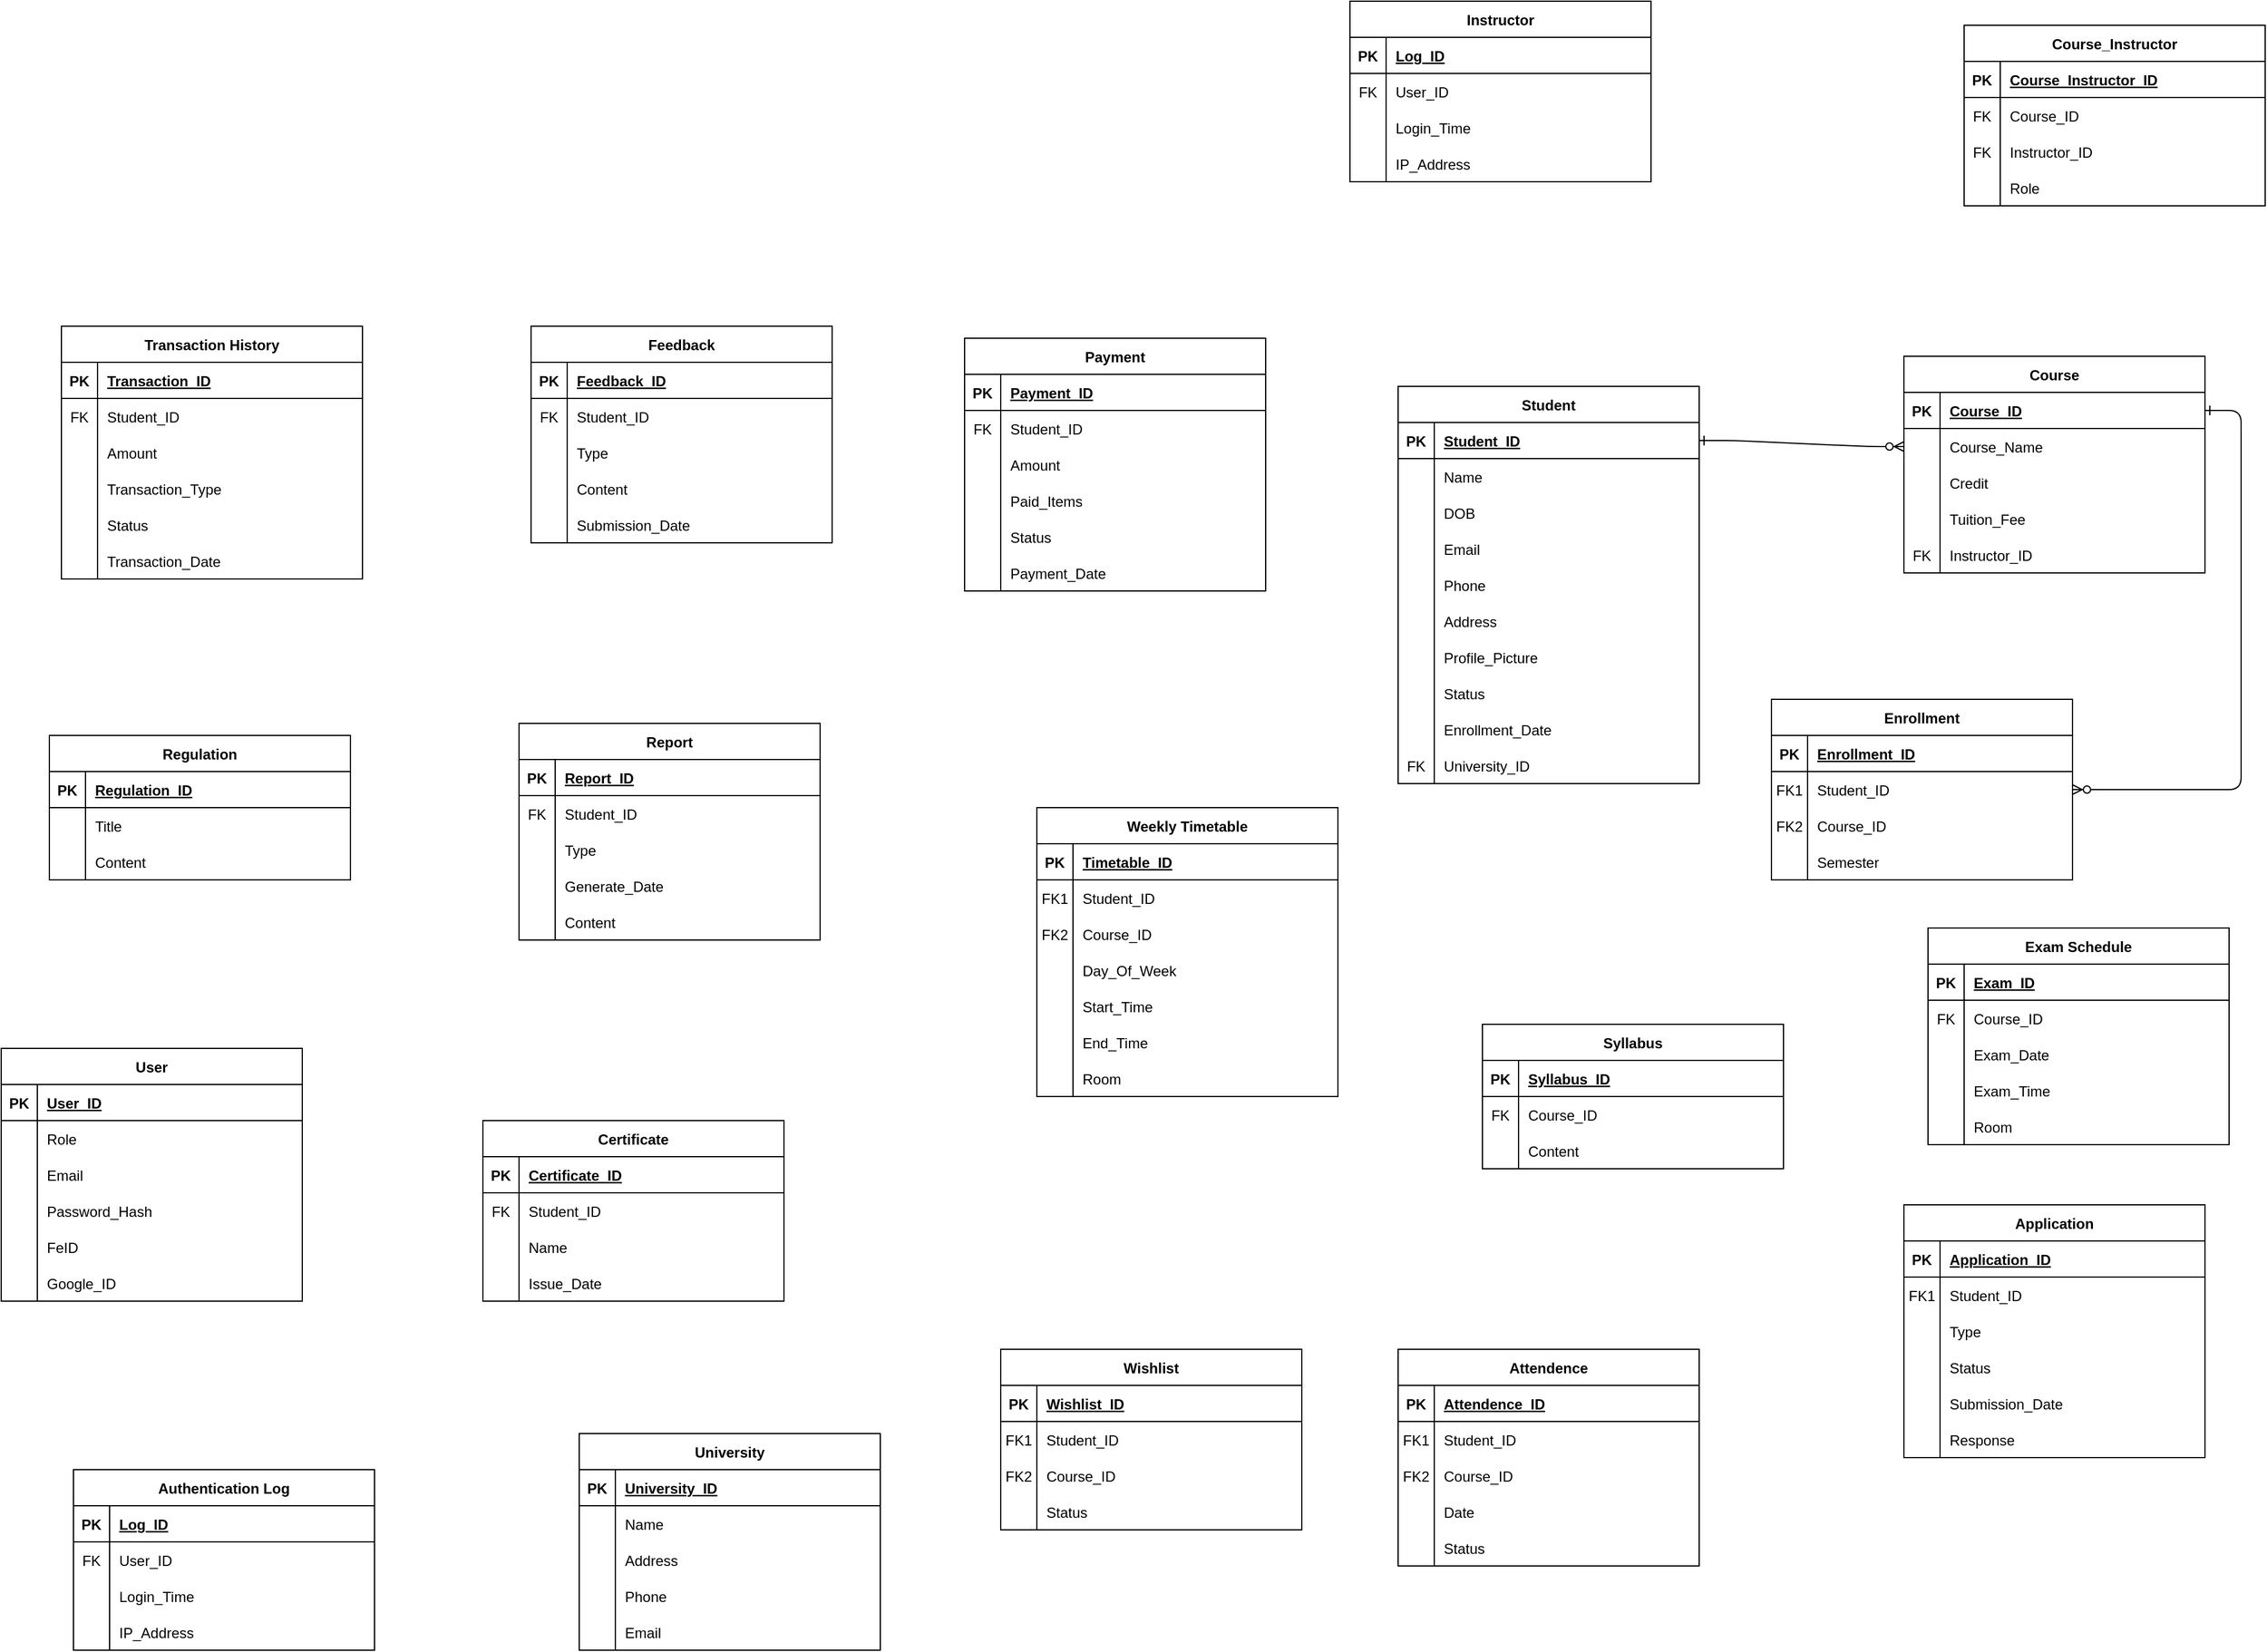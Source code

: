 <mxfile version="26.0.16">
  <diagram id="R2lEEEUBdFMjLlhIrx00" name="Page-1">
    <mxGraphModel dx="2720" dy="1583" grid="1" gridSize="10" guides="1" tooltips="1" connect="1" arrows="1" fold="1" page="1" pageScale="1" pageWidth="850" pageHeight="1100" math="0" shadow="0" extFonts="Permanent Marker^https://fonts.googleapis.com/css?family=Permanent+Marker">
      <root>
        <mxCell id="0" />
        <mxCell id="1" parent="0" />
        <mxCell id="C-vyLk0tnHw3VtMMgP7b-1" value="" style="edgeStyle=entityRelationEdgeStyle;endArrow=ERzeroToMany;startArrow=ERone;endFill=1;startFill=0;" parent="1" source="C-vyLk0tnHw3VtMMgP7b-24" target="C-vyLk0tnHw3VtMMgP7b-6" edge="1">
          <mxGeometry width="100" height="100" relative="1" as="geometry">
            <mxPoint x="340" y="720" as="sourcePoint" />
            <mxPoint x="440" y="620" as="targetPoint" />
          </mxGeometry>
        </mxCell>
        <mxCell id="C-vyLk0tnHw3VtMMgP7b-12" value="" style="edgeStyle=entityRelationEdgeStyle;endArrow=ERzeroToMany;startArrow=ERone;endFill=1;startFill=0;" parent="1" source="C-vyLk0tnHw3VtMMgP7b-3" target="C-vyLk0tnHw3VtMMgP7b-17" edge="1">
          <mxGeometry width="100" height="100" relative="1" as="geometry">
            <mxPoint x="400" y="180" as="sourcePoint" />
            <mxPoint x="460" y="205" as="targetPoint" />
          </mxGeometry>
        </mxCell>
        <mxCell id="C-vyLk0tnHw3VtMMgP7b-2" value="Course" style="shape=table;startSize=30;container=1;collapsible=1;childLayout=tableLayout;fixedRows=1;rowLines=0;fontStyle=1;align=center;resizeLast=1;" parent="1" vertex="1">
          <mxGeometry x="510" y="135" width="250" height="180" as="geometry" />
        </mxCell>
        <mxCell id="C-vyLk0tnHw3VtMMgP7b-3" value="" style="shape=partialRectangle;collapsible=0;dropTarget=0;pointerEvents=0;fillColor=none;points=[[0,0.5],[1,0.5]];portConstraint=eastwest;top=0;left=0;right=0;bottom=1;" parent="C-vyLk0tnHw3VtMMgP7b-2" vertex="1">
          <mxGeometry y="30" width="250" height="30" as="geometry" />
        </mxCell>
        <mxCell id="C-vyLk0tnHw3VtMMgP7b-4" value="PK" style="shape=partialRectangle;overflow=hidden;connectable=0;fillColor=none;top=0;left=0;bottom=0;right=0;fontStyle=1;" parent="C-vyLk0tnHw3VtMMgP7b-3" vertex="1">
          <mxGeometry width="30" height="30" as="geometry">
            <mxRectangle width="30" height="30" as="alternateBounds" />
          </mxGeometry>
        </mxCell>
        <mxCell id="C-vyLk0tnHw3VtMMgP7b-5" value="Course_ID" style="shape=partialRectangle;overflow=hidden;connectable=0;fillColor=none;top=0;left=0;bottom=0;right=0;align=left;spacingLeft=6;fontStyle=5;" parent="C-vyLk0tnHw3VtMMgP7b-3" vertex="1">
          <mxGeometry x="30" width="220" height="30" as="geometry">
            <mxRectangle width="220" height="30" as="alternateBounds" />
          </mxGeometry>
        </mxCell>
        <mxCell id="C-vyLk0tnHw3VtMMgP7b-6" value="" style="shape=partialRectangle;collapsible=0;dropTarget=0;pointerEvents=0;fillColor=none;points=[[0,0.5],[1,0.5]];portConstraint=eastwest;top=0;left=0;right=0;bottom=0;" parent="C-vyLk0tnHw3VtMMgP7b-2" vertex="1">
          <mxGeometry y="60" width="250" height="30" as="geometry" />
        </mxCell>
        <mxCell id="C-vyLk0tnHw3VtMMgP7b-7" value="" style="shape=partialRectangle;overflow=hidden;connectable=0;fillColor=none;top=0;left=0;bottom=0;right=0;" parent="C-vyLk0tnHw3VtMMgP7b-6" vertex="1">
          <mxGeometry width="30" height="30" as="geometry">
            <mxRectangle width="30" height="30" as="alternateBounds" />
          </mxGeometry>
        </mxCell>
        <mxCell id="C-vyLk0tnHw3VtMMgP7b-8" value="Course_Name" style="shape=partialRectangle;overflow=hidden;connectable=0;fillColor=none;top=0;left=0;bottom=0;right=0;align=left;spacingLeft=6;" parent="C-vyLk0tnHw3VtMMgP7b-6" vertex="1">
          <mxGeometry x="30" width="220" height="30" as="geometry">
            <mxRectangle width="220" height="30" as="alternateBounds" />
          </mxGeometry>
        </mxCell>
        <mxCell id="C-vyLk0tnHw3VtMMgP7b-9" value="" style="shape=partialRectangle;collapsible=0;dropTarget=0;pointerEvents=0;fillColor=none;points=[[0,0.5],[1,0.5]];portConstraint=eastwest;top=0;left=0;right=0;bottom=0;" parent="C-vyLk0tnHw3VtMMgP7b-2" vertex="1">
          <mxGeometry y="90" width="250" height="30" as="geometry" />
        </mxCell>
        <mxCell id="C-vyLk0tnHw3VtMMgP7b-10" value="" style="shape=partialRectangle;overflow=hidden;connectable=0;fillColor=none;top=0;left=0;bottom=0;right=0;" parent="C-vyLk0tnHw3VtMMgP7b-9" vertex="1">
          <mxGeometry width="30" height="30" as="geometry">
            <mxRectangle width="30" height="30" as="alternateBounds" />
          </mxGeometry>
        </mxCell>
        <mxCell id="C-vyLk0tnHw3VtMMgP7b-11" value="Credit" style="shape=partialRectangle;overflow=hidden;connectable=0;fillColor=none;top=0;left=0;bottom=0;right=0;align=left;spacingLeft=6;" parent="C-vyLk0tnHw3VtMMgP7b-9" vertex="1">
          <mxGeometry x="30" width="220" height="30" as="geometry">
            <mxRectangle width="220" height="30" as="alternateBounds" />
          </mxGeometry>
        </mxCell>
        <mxCell id="_ZptgdrwvJDBUb5FnfuQ-36" value="" style="shape=partialRectangle;collapsible=0;dropTarget=0;pointerEvents=0;fillColor=none;points=[[0,0.5],[1,0.5]];portConstraint=eastwest;top=0;left=0;right=0;bottom=0;" parent="C-vyLk0tnHw3VtMMgP7b-2" vertex="1">
          <mxGeometry y="120" width="250" height="30" as="geometry" />
        </mxCell>
        <mxCell id="_ZptgdrwvJDBUb5FnfuQ-37" value="" style="shape=partialRectangle;overflow=hidden;connectable=0;fillColor=none;top=0;left=0;bottom=0;right=0;" parent="_ZptgdrwvJDBUb5FnfuQ-36" vertex="1">
          <mxGeometry width="30" height="30" as="geometry">
            <mxRectangle width="30" height="30" as="alternateBounds" />
          </mxGeometry>
        </mxCell>
        <mxCell id="_ZptgdrwvJDBUb5FnfuQ-38" value="Tuition_Fee" style="shape=partialRectangle;overflow=hidden;connectable=0;fillColor=none;top=0;left=0;bottom=0;right=0;align=left;spacingLeft=6;" parent="_ZptgdrwvJDBUb5FnfuQ-36" vertex="1">
          <mxGeometry x="30" width="220" height="30" as="geometry">
            <mxRectangle width="220" height="30" as="alternateBounds" />
          </mxGeometry>
        </mxCell>
        <mxCell id="ysa4ywM_XNBwCiBu-fxk-4" value="" style="shape=partialRectangle;collapsible=0;dropTarget=0;pointerEvents=0;fillColor=none;points=[[0,0.5],[1,0.5]];portConstraint=eastwest;top=0;left=0;right=0;bottom=0;" vertex="1" parent="C-vyLk0tnHw3VtMMgP7b-2">
          <mxGeometry y="150" width="250" height="30" as="geometry" />
        </mxCell>
        <mxCell id="ysa4ywM_XNBwCiBu-fxk-5" value="FK" style="shape=partialRectangle;overflow=hidden;connectable=0;fillColor=none;top=0;left=0;bottom=0;right=0;" vertex="1" parent="ysa4ywM_XNBwCiBu-fxk-4">
          <mxGeometry width="30" height="30" as="geometry">
            <mxRectangle width="30" height="30" as="alternateBounds" />
          </mxGeometry>
        </mxCell>
        <mxCell id="ysa4ywM_XNBwCiBu-fxk-6" value="Instructor_ID" style="shape=partialRectangle;overflow=hidden;connectable=0;fillColor=none;top=0;left=0;bottom=0;right=0;align=left;spacingLeft=6;" vertex="1" parent="ysa4ywM_XNBwCiBu-fxk-4">
          <mxGeometry x="30" width="220" height="30" as="geometry">
            <mxRectangle width="220" height="30" as="alternateBounds" />
          </mxGeometry>
        </mxCell>
        <mxCell id="C-vyLk0tnHw3VtMMgP7b-13" value="Enrollment" style="shape=table;startSize=30;container=1;collapsible=1;childLayout=tableLayout;fixedRows=1;rowLines=0;fontStyle=1;align=center;resizeLast=1;" parent="1" vertex="1">
          <mxGeometry x="400" y="420" width="250" height="150" as="geometry" />
        </mxCell>
        <mxCell id="C-vyLk0tnHw3VtMMgP7b-14" value="" style="shape=partialRectangle;collapsible=0;dropTarget=0;pointerEvents=0;fillColor=none;points=[[0,0.5],[1,0.5]];portConstraint=eastwest;top=0;left=0;right=0;bottom=1;" parent="C-vyLk0tnHw3VtMMgP7b-13" vertex="1">
          <mxGeometry y="30" width="250" height="30" as="geometry" />
        </mxCell>
        <mxCell id="C-vyLk0tnHw3VtMMgP7b-15" value="PK" style="shape=partialRectangle;overflow=hidden;connectable=0;fillColor=none;top=0;left=0;bottom=0;right=0;fontStyle=1;" parent="C-vyLk0tnHw3VtMMgP7b-14" vertex="1">
          <mxGeometry width="30" height="30" as="geometry">
            <mxRectangle width="30" height="30" as="alternateBounds" />
          </mxGeometry>
        </mxCell>
        <mxCell id="C-vyLk0tnHw3VtMMgP7b-16" value="Enrollment_ID" style="shape=partialRectangle;overflow=hidden;connectable=0;fillColor=none;top=0;left=0;bottom=0;right=0;align=left;spacingLeft=6;fontStyle=5;" parent="C-vyLk0tnHw3VtMMgP7b-14" vertex="1">
          <mxGeometry x="30" width="220" height="30" as="geometry">
            <mxRectangle width="220" height="30" as="alternateBounds" />
          </mxGeometry>
        </mxCell>
        <mxCell id="C-vyLk0tnHw3VtMMgP7b-17" value="" style="shape=partialRectangle;collapsible=0;dropTarget=0;pointerEvents=0;fillColor=none;points=[[0,0.5],[1,0.5]];portConstraint=eastwest;top=0;left=0;right=0;bottom=0;" parent="C-vyLk0tnHw3VtMMgP7b-13" vertex="1">
          <mxGeometry y="60" width="250" height="30" as="geometry" />
        </mxCell>
        <mxCell id="C-vyLk0tnHw3VtMMgP7b-18" value="FK1" style="shape=partialRectangle;overflow=hidden;connectable=0;fillColor=none;top=0;left=0;bottom=0;right=0;" parent="C-vyLk0tnHw3VtMMgP7b-17" vertex="1">
          <mxGeometry width="30" height="30" as="geometry">
            <mxRectangle width="30" height="30" as="alternateBounds" />
          </mxGeometry>
        </mxCell>
        <mxCell id="C-vyLk0tnHw3VtMMgP7b-19" value="Student_ID" style="shape=partialRectangle;overflow=hidden;connectable=0;fillColor=none;top=0;left=0;bottom=0;right=0;align=left;spacingLeft=6;" parent="C-vyLk0tnHw3VtMMgP7b-17" vertex="1">
          <mxGeometry x="30" width="220" height="30" as="geometry">
            <mxRectangle width="220" height="30" as="alternateBounds" />
          </mxGeometry>
        </mxCell>
        <mxCell id="C-vyLk0tnHw3VtMMgP7b-20" value="" style="shape=partialRectangle;collapsible=0;dropTarget=0;pointerEvents=0;fillColor=none;points=[[0,0.5],[1,0.5]];portConstraint=eastwest;top=0;left=0;right=0;bottom=0;" parent="C-vyLk0tnHw3VtMMgP7b-13" vertex="1">
          <mxGeometry y="90" width="250" height="30" as="geometry" />
        </mxCell>
        <mxCell id="C-vyLk0tnHw3VtMMgP7b-21" value="FK2" style="shape=partialRectangle;overflow=hidden;connectable=0;fillColor=none;top=0;left=0;bottom=0;right=0;" parent="C-vyLk0tnHw3VtMMgP7b-20" vertex="1">
          <mxGeometry width="30" height="30" as="geometry">
            <mxRectangle width="30" height="30" as="alternateBounds" />
          </mxGeometry>
        </mxCell>
        <mxCell id="C-vyLk0tnHw3VtMMgP7b-22" value="Course_ID" style="shape=partialRectangle;overflow=hidden;connectable=0;fillColor=none;top=0;left=0;bottom=0;right=0;align=left;spacingLeft=6;" parent="C-vyLk0tnHw3VtMMgP7b-20" vertex="1">
          <mxGeometry x="30" width="220" height="30" as="geometry">
            <mxRectangle width="220" height="30" as="alternateBounds" />
          </mxGeometry>
        </mxCell>
        <mxCell id="_ZptgdrwvJDBUb5FnfuQ-39" value="" style="shape=partialRectangle;collapsible=0;dropTarget=0;pointerEvents=0;fillColor=none;points=[[0,0.5],[1,0.5]];portConstraint=eastwest;top=0;left=0;right=0;bottom=0;" parent="C-vyLk0tnHw3VtMMgP7b-13" vertex="1">
          <mxGeometry y="120" width="250" height="30" as="geometry" />
        </mxCell>
        <mxCell id="_ZptgdrwvJDBUb5FnfuQ-40" value="" style="shape=partialRectangle;overflow=hidden;connectable=0;fillColor=none;top=0;left=0;bottom=0;right=0;" parent="_ZptgdrwvJDBUb5FnfuQ-39" vertex="1">
          <mxGeometry width="30" height="30" as="geometry">
            <mxRectangle width="30" height="30" as="alternateBounds" />
          </mxGeometry>
        </mxCell>
        <mxCell id="_ZptgdrwvJDBUb5FnfuQ-41" value="Semester " style="shape=partialRectangle;overflow=hidden;connectable=0;fillColor=none;top=0;left=0;bottom=0;right=0;align=left;spacingLeft=6;" parent="_ZptgdrwvJDBUb5FnfuQ-39" vertex="1">
          <mxGeometry x="30" width="220" height="30" as="geometry">
            <mxRectangle width="220" height="30" as="alternateBounds" />
          </mxGeometry>
        </mxCell>
        <mxCell id="C-vyLk0tnHw3VtMMgP7b-23" value="Student" style="shape=table;startSize=30;container=1;collapsible=1;childLayout=tableLayout;fixedRows=1;rowLines=0;fontStyle=1;align=center;resizeLast=1;" parent="1" vertex="1">
          <mxGeometry x="90" y="160" width="250" height="330" as="geometry" />
        </mxCell>
        <mxCell id="C-vyLk0tnHw3VtMMgP7b-24" value="" style="shape=partialRectangle;collapsible=0;dropTarget=0;pointerEvents=0;fillColor=none;points=[[0,0.5],[1,0.5]];portConstraint=eastwest;top=0;left=0;right=0;bottom=1;" parent="C-vyLk0tnHw3VtMMgP7b-23" vertex="1">
          <mxGeometry y="30" width="250" height="30" as="geometry" />
        </mxCell>
        <mxCell id="C-vyLk0tnHw3VtMMgP7b-25" value="PK" style="shape=partialRectangle;overflow=hidden;connectable=0;fillColor=none;top=0;left=0;bottom=0;right=0;fontStyle=1;" parent="C-vyLk0tnHw3VtMMgP7b-24" vertex="1">
          <mxGeometry width="30" height="30" as="geometry">
            <mxRectangle width="30" height="30" as="alternateBounds" />
          </mxGeometry>
        </mxCell>
        <mxCell id="C-vyLk0tnHw3VtMMgP7b-26" value="Student_ID" style="shape=partialRectangle;overflow=hidden;connectable=0;fillColor=none;top=0;left=0;bottom=0;right=0;align=left;spacingLeft=6;fontStyle=5;" parent="C-vyLk0tnHw3VtMMgP7b-24" vertex="1">
          <mxGeometry x="30" width="220" height="30" as="geometry">
            <mxRectangle width="220" height="30" as="alternateBounds" />
          </mxGeometry>
        </mxCell>
        <mxCell id="C-vyLk0tnHw3VtMMgP7b-27" value="" style="shape=partialRectangle;collapsible=0;dropTarget=0;pointerEvents=0;fillColor=none;points=[[0,0.5],[1,0.5]];portConstraint=eastwest;top=0;left=0;right=0;bottom=0;" parent="C-vyLk0tnHw3VtMMgP7b-23" vertex="1">
          <mxGeometry y="60" width="250" height="30" as="geometry" />
        </mxCell>
        <mxCell id="C-vyLk0tnHw3VtMMgP7b-28" value="" style="shape=partialRectangle;overflow=hidden;connectable=0;fillColor=none;top=0;left=0;bottom=0;right=0;" parent="C-vyLk0tnHw3VtMMgP7b-27" vertex="1">
          <mxGeometry width="30" height="30" as="geometry">
            <mxRectangle width="30" height="30" as="alternateBounds" />
          </mxGeometry>
        </mxCell>
        <mxCell id="C-vyLk0tnHw3VtMMgP7b-29" value="Name" style="shape=partialRectangle;overflow=hidden;connectable=0;fillColor=none;top=0;left=0;bottom=0;right=0;align=left;spacingLeft=6;" parent="C-vyLk0tnHw3VtMMgP7b-27" vertex="1">
          <mxGeometry x="30" width="220" height="30" as="geometry">
            <mxRectangle width="220" height="30" as="alternateBounds" />
          </mxGeometry>
        </mxCell>
        <mxCell id="_ZptgdrwvJDBUb5FnfuQ-1" value="" style="shape=partialRectangle;collapsible=0;dropTarget=0;pointerEvents=0;fillColor=none;points=[[0,0.5],[1,0.5]];portConstraint=eastwest;top=0;left=0;right=0;bottom=0;" parent="C-vyLk0tnHw3VtMMgP7b-23" vertex="1">
          <mxGeometry y="90" width="250" height="30" as="geometry" />
        </mxCell>
        <mxCell id="_ZptgdrwvJDBUb5FnfuQ-2" value="" style="shape=partialRectangle;overflow=hidden;connectable=0;fillColor=none;top=0;left=0;bottom=0;right=0;" parent="_ZptgdrwvJDBUb5FnfuQ-1" vertex="1">
          <mxGeometry width="30" height="30" as="geometry">
            <mxRectangle width="30" height="30" as="alternateBounds" />
          </mxGeometry>
        </mxCell>
        <mxCell id="_ZptgdrwvJDBUb5FnfuQ-3" value="DOB" style="shape=partialRectangle;overflow=hidden;connectable=0;fillColor=none;top=0;left=0;bottom=0;right=0;align=left;spacingLeft=6;" parent="_ZptgdrwvJDBUb5FnfuQ-1" vertex="1">
          <mxGeometry x="30" width="220" height="30" as="geometry">
            <mxRectangle width="220" height="30" as="alternateBounds" />
          </mxGeometry>
        </mxCell>
        <mxCell id="_ZptgdrwvJDBUb5FnfuQ-4" value="" style="shape=partialRectangle;collapsible=0;dropTarget=0;pointerEvents=0;fillColor=none;points=[[0,0.5],[1,0.5]];portConstraint=eastwest;top=0;left=0;right=0;bottom=0;" parent="C-vyLk0tnHw3VtMMgP7b-23" vertex="1">
          <mxGeometry y="120" width="250" height="30" as="geometry" />
        </mxCell>
        <mxCell id="_ZptgdrwvJDBUb5FnfuQ-5" value="" style="shape=partialRectangle;overflow=hidden;connectable=0;fillColor=none;top=0;left=0;bottom=0;right=0;" parent="_ZptgdrwvJDBUb5FnfuQ-4" vertex="1">
          <mxGeometry width="30" height="30" as="geometry">
            <mxRectangle width="30" height="30" as="alternateBounds" />
          </mxGeometry>
        </mxCell>
        <mxCell id="_ZptgdrwvJDBUb5FnfuQ-6" value="Email" style="shape=partialRectangle;overflow=hidden;connectable=0;fillColor=none;top=0;left=0;bottom=0;right=0;align=left;spacingLeft=6;" parent="_ZptgdrwvJDBUb5FnfuQ-4" vertex="1">
          <mxGeometry x="30" width="220" height="30" as="geometry">
            <mxRectangle width="220" height="30" as="alternateBounds" />
          </mxGeometry>
        </mxCell>
        <mxCell id="_ZptgdrwvJDBUb5FnfuQ-20" value="" style="shape=partialRectangle;collapsible=0;dropTarget=0;pointerEvents=0;fillColor=none;points=[[0,0.5],[1,0.5]];portConstraint=eastwest;top=0;left=0;right=0;bottom=0;" parent="C-vyLk0tnHw3VtMMgP7b-23" vertex="1">
          <mxGeometry y="150" width="250" height="30" as="geometry" />
        </mxCell>
        <mxCell id="_ZptgdrwvJDBUb5FnfuQ-21" value="" style="shape=partialRectangle;overflow=hidden;connectable=0;fillColor=none;top=0;left=0;bottom=0;right=0;" parent="_ZptgdrwvJDBUb5FnfuQ-20" vertex="1">
          <mxGeometry width="30" height="30" as="geometry">
            <mxRectangle width="30" height="30" as="alternateBounds" />
          </mxGeometry>
        </mxCell>
        <mxCell id="_ZptgdrwvJDBUb5FnfuQ-22" value="Phone" style="shape=partialRectangle;overflow=hidden;connectable=0;fillColor=none;top=0;left=0;bottom=0;right=0;align=left;spacingLeft=6;" parent="_ZptgdrwvJDBUb5FnfuQ-20" vertex="1">
          <mxGeometry x="30" width="220" height="30" as="geometry">
            <mxRectangle width="220" height="30" as="alternateBounds" />
          </mxGeometry>
        </mxCell>
        <mxCell id="_ZptgdrwvJDBUb5FnfuQ-23" value="" style="shape=partialRectangle;collapsible=0;dropTarget=0;pointerEvents=0;fillColor=none;points=[[0,0.5],[1,0.5]];portConstraint=eastwest;top=0;left=0;right=0;bottom=0;" parent="C-vyLk0tnHw3VtMMgP7b-23" vertex="1">
          <mxGeometry y="180" width="250" height="30" as="geometry" />
        </mxCell>
        <mxCell id="_ZptgdrwvJDBUb5FnfuQ-24" value="" style="shape=partialRectangle;overflow=hidden;connectable=0;fillColor=none;top=0;left=0;bottom=0;right=0;" parent="_ZptgdrwvJDBUb5FnfuQ-23" vertex="1">
          <mxGeometry width="30" height="30" as="geometry">
            <mxRectangle width="30" height="30" as="alternateBounds" />
          </mxGeometry>
        </mxCell>
        <mxCell id="_ZptgdrwvJDBUb5FnfuQ-25" value="Address" style="shape=partialRectangle;overflow=hidden;connectable=0;fillColor=none;top=0;left=0;bottom=0;right=0;align=left;spacingLeft=6;" parent="_ZptgdrwvJDBUb5FnfuQ-23" vertex="1">
          <mxGeometry x="30" width="220" height="30" as="geometry">
            <mxRectangle width="220" height="30" as="alternateBounds" />
          </mxGeometry>
        </mxCell>
        <mxCell id="_ZptgdrwvJDBUb5FnfuQ-26" value="" style="shape=partialRectangle;collapsible=0;dropTarget=0;pointerEvents=0;fillColor=none;points=[[0,0.5],[1,0.5]];portConstraint=eastwest;top=0;left=0;right=0;bottom=0;" parent="C-vyLk0tnHw3VtMMgP7b-23" vertex="1">
          <mxGeometry y="210" width="250" height="30" as="geometry" />
        </mxCell>
        <mxCell id="_ZptgdrwvJDBUb5FnfuQ-27" value="" style="shape=partialRectangle;overflow=hidden;connectable=0;fillColor=none;top=0;left=0;bottom=0;right=0;" parent="_ZptgdrwvJDBUb5FnfuQ-26" vertex="1">
          <mxGeometry width="30" height="30" as="geometry">
            <mxRectangle width="30" height="30" as="alternateBounds" />
          </mxGeometry>
        </mxCell>
        <mxCell id="_ZptgdrwvJDBUb5FnfuQ-28" value="Profile_Picture" style="shape=partialRectangle;overflow=hidden;connectable=0;fillColor=none;top=0;left=0;bottom=0;right=0;align=left;spacingLeft=6;" parent="_ZptgdrwvJDBUb5FnfuQ-26" vertex="1">
          <mxGeometry x="30" width="220" height="30" as="geometry">
            <mxRectangle width="220" height="30" as="alternateBounds" />
          </mxGeometry>
        </mxCell>
        <mxCell id="_ZptgdrwvJDBUb5FnfuQ-29" value="" style="shape=partialRectangle;collapsible=0;dropTarget=0;pointerEvents=0;fillColor=none;points=[[0,0.5],[1,0.5]];portConstraint=eastwest;top=0;left=0;right=0;bottom=0;" parent="C-vyLk0tnHw3VtMMgP7b-23" vertex="1">
          <mxGeometry y="240" width="250" height="30" as="geometry" />
        </mxCell>
        <mxCell id="_ZptgdrwvJDBUb5FnfuQ-30" value="" style="shape=partialRectangle;overflow=hidden;connectable=0;fillColor=none;top=0;left=0;bottom=0;right=0;" parent="_ZptgdrwvJDBUb5FnfuQ-29" vertex="1">
          <mxGeometry width="30" height="30" as="geometry">
            <mxRectangle width="30" height="30" as="alternateBounds" />
          </mxGeometry>
        </mxCell>
        <mxCell id="_ZptgdrwvJDBUb5FnfuQ-31" value="Status" style="shape=partialRectangle;overflow=hidden;connectable=0;fillColor=none;top=0;left=0;bottom=0;right=0;align=left;spacingLeft=6;" parent="_ZptgdrwvJDBUb5FnfuQ-29" vertex="1">
          <mxGeometry x="30" width="220" height="30" as="geometry">
            <mxRectangle width="220" height="30" as="alternateBounds" />
          </mxGeometry>
        </mxCell>
        <mxCell id="_ZptgdrwvJDBUb5FnfuQ-352" value="" style="shape=partialRectangle;collapsible=0;dropTarget=0;pointerEvents=0;fillColor=none;points=[[0,0.5],[1,0.5]];portConstraint=eastwest;top=0;left=0;right=0;bottom=0;" parent="C-vyLk0tnHw3VtMMgP7b-23" vertex="1">
          <mxGeometry y="270" width="250" height="30" as="geometry" />
        </mxCell>
        <mxCell id="_ZptgdrwvJDBUb5FnfuQ-353" value="" style="shape=partialRectangle;overflow=hidden;connectable=0;fillColor=none;top=0;left=0;bottom=0;right=0;" parent="_ZptgdrwvJDBUb5FnfuQ-352" vertex="1">
          <mxGeometry width="30" height="30" as="geometry">
            <mxRectangle width="30" height="30" as="alternateBounds" />
          </mxGeometry>
        </mxCell>
        <mxCell id="_ZptgdrwvJDBUb5FnfuQ-354" value="Enrollment_Date" style="shape=partialRectangle;overflow=hidden;connectable=0;fillColor=none;top=0;left=0;bottom=0;right=0;align=left;spacingLeft=6;" parent="_ZptgdrwvJDBUb5FnfuQ-352" vertex="1">
          <mxGeometry x="30" width="220" height="30" as="geometry">
            <mxRectangle width="220" height="30" as="alternateBounds" />
          </mxGeometry>
        </mxCell>
        <mxCell id="ysa4ywM_XNBwCiBu-fxk-1" value="" style="shape=partialRectangle;collapsible=0;dropTarget=0;pointerEvents=0;fillColor=none;points=[[0,0.5],[1,0.5]];portConstraint=eastwest;top=0;left=0;right=0;bottom=0;" vertex="1" parent="C-vyLk0tnHw3VtMMgP7b-23">
          <mxGeometry y="300" width="250" height="30" as="geometry" />
        </mxCell>
        <mxCell id="ysa4ywM_XNBwCiBu-fxk-2" value="FK" style="shape=partialRectangle;overflow=hidden;connectable=0;fillColor=none;top=0;left=0;bottom=0;right=0;" vertex="1" parent="ysa4ywM_XNBwCiBu-fxk-1">
          <mxGeometry width="30" height="30" as="geometry">
            <mxRectangle width="30" height="30" as="alternateBounds" />
          </mxGeometry>
        </mxCell>
        <mxCell id="ysa4ywM_XNBwCiBu-fxk-3" value="University_ID" style="shape=partialRectangle;overflow=hidden;connectable=0;fillColor=none;top=0;left=0;bottom=0;right=0;align=left;spacingLeft=6;" vertex="1" parent="ysa4ywM_XNBwCiBu-fxk-1">
          <mxGeometry x="30" width="220" height="30" as="geometry">
            <mxRectangle width="220" height="30" as="alternateBounds" />
          </mxGeometry>
        </mxCell>
        <mxCell id="_ZptgdrwvJDBUb5FnfuQ-42" value="Weekly Timetable" style="shape=table;startSize=30;container=1;collapsible=1;childLayout=tableLayout;fixedRows=1;rowLines=0;fontStyle=1;align=center;resizeLast=1;" parent="1" vertex="1">
          <mxGeometry x="-210" y="510" width="250" height="240" as="geometry" />
        </mxCell>
        <mxCell id="_ZptgdrwvJDBUb5FnfuQ-43" value="" style="shape=partialRectangle;collapsible=0;dropTarget=0;pointerEvents=0;fillColor=none;points=[[0,0.5],[1,0.5]];portConstraint=eastwest;top=0;left=0;right=0;bottom=1;" parent="_ZptgdrwvJDBUb5FnfuQ-42" vertex="1">
          <mxGeometry y="30" width="250" height="30" as="geometry" />
        </mxCell>
        <mxCell id="_ZptgdrwvJDBUb5FnfuQ-44" value="PK" style="shape=partialRectangle;overflow=hidden;connectable=0;fillColor=none;top=0;left=0;bottom=0;right=0;fontStyle=1;" parent="_ZptgdrwvJDBUb5FnfuQ-43" vertex="1">
          <mxGeometry width="30" height="30" as="geometry">
            <mxRectangle width="30" height="30" as="alternateBounds" />
          </mxGeometry>
        </mxCell>
        <mxCell id="_ZptgdrwvJDBUb5FnfuQ-45" value="Timetable_ID" style="shape=partialRectangle;overflow=hidden;connectable=0;fillColor=none;top=0;left=0;bottom=0;right=0;align=left;spacingLeft=6;fontStyle=5;" parent="_ZptgdrwvJDBUb5FnfuQ-43" vertex="1">
          <mxGeometry x="30" width="220" height="30" as="geometry">
            <mxRectangle width="220" height="30" as="alternateBounds" />
          </mxGeometry>
        </mxCell>
        <mxCell id="_ZptgdrwvJDBUb5FnfuQ-46" value="" style="shape=partialRectangle;collapsible=0;dropTarget=0;pointerEvents=0;fillColor=none;points=[[0,0.5],[1,0.5]];portConstraint=eastwest;top=0;left=0;right=0;bottom=0;" parent="_ZptgdrwvJDBUb5FnfuQ-42" vertex="1">
          <mxGeometry y="60" width="250" height="30" as="geometry" />
        </mxCell>
        <mxCell id="_ZptgdrwvJDBUb5FnfuQ-47" value="FK1" style="shape=partialRectangle;overflow=hidden;connectable=0;fillColor=none;top=0;left=0;bottom=0;right=0;" parent="_ZptgdrwvJDBUb5FnfuQ-46" vertex="1">
          <mxGeometry width="30" height="30" as="geometry">
            <mxRectangle width="30" height="30" as="alternateBounds" />
          </mxGeometry>
        </mxCell>
        <mxCell id="_ZptgdrwvJDBUb5FnfuQ-48" value="Student_ID" style="shape=partialRectangle;overflow=hidden;connectable=0;fillColor=none;top=0;left=0;bottom=0;right=0;align=left;spacingLeft=6;" parent="_ZptgdrwvJDBUb5FnfuQ-46" vertex="1">
          <mxGeometry x="30" width="220" height="30" as="geometry">
            <mxRectangle width="220" height="30" as="alternateBounds" />
          </mxGeometry>
        </mxCell>
        <mxCell id="_ZptgdrwvJDBUb5FnfuQ-49" value="" style="shape=partialRectangle;collapsible=0;dropTarget=0;pointerEvents=0;fillColor=none;points=[[0,0.5],[1,0.5]];portConstraint=eastwest;top=0;left=0;right=0;bottom=0;" parent="_ZptgdrwvJDBUb5FnfuQ-42" vertex="1">
          <mxGeometry y="90" width="250" height="30" as="geometry" />
        </mxCell>
        <mxCell id="_ZptgdrwvJDBUb5FnfuQ-50" value="FK2" style="shape=partialRectangle;overflow=hidden;connectable=0;fillColor=none;top=0;left=0;bottom=0;right=0;" parent="_ZptgdrwvJDBUb5FnfuQ-49" vertex="1">
          <mxGeometry width="30" height="30" as="geometry">
            <mxRectangle width="30" height="30" as="alternateBounds" />
          </mxGeometry>
        </mxCell>
        <mxCell id="_ZptgdrwvJDBUb5FnfuQ-51" value="Course_ID" style="shape=partialRectangle;overflow=hidden;connectable=0;fillColor=none;top=0;left=0;bottom=0;right=0;align=left;spacingLeft=6;" parent="_ZptgdrwvJDBUb5FnfuQ-49" vertex="1">
          <mxGeometry x="30" width="220" height="30" as="geometry">
            <mxRectangle width="220" height="30" as="alternateBounds" />
          </mxGeometry>
        </mxCell>
        <mxCell id="_ZptgdrwvJDBUb5FnfuQ-52" value="" style="shape=partialRectangle;collapsible=0;dropTarget=0;pointerEvents=0;fillColor=none;points=[[0,0.5],[1,0.5]];portConstraint=eastwest;top=0;left=0;right=0;bottom=0;" parent="_ZptgdrwvJDBUb5FnfuQ-42" vertex="1">
          <mxGeometry y="120" width="250" height="30" as="geometry" />
        </mxCell>
        <mxCell id="_ZptgdrwvJDBUb5FnfuQ-53" value="" style="shape=partialRectangle;overflow=hidden;connectable=0;fillColor=none;top=0;left=0;bottom=0;right=0;" parent="_ZptgdrwvJDBUb5FnfuQ-52" vertex="1">
          <mxGeometry width="30" height="30" as="geometry">
            <mxRectangle width="30" height="30" as="alternateBounds" />
          </mxGeometry>
        </mxCell>
        <mxCell id="_ZptgdrwvJDBUb5FnfuQ-54" value="Day_Of_Week" style="shape=partialRectangle;overflow=hidden;connectable=0;fillColor=none;top=0;left=0;bottom=0;right=0;align=left;spacingLeft=6;" parent="_ZptgdrwvJDBUb5FnfuQ-52" vertex="1">
          <mxGeometry x="30" width="220" height="30" as="geometry">
            <mxRectangle width="220" height="30" as="alternateBounds" />
          </mxGeometry>
        </mxCell>
        <mxCell id="_ZptgdrwvJDBUb5FnfuQ-55" value="" style="shape=partialRectangle;collapsible=0;dropTarget=0;pointerEvents=0;fillColor=none;points=[[0,0.5],[1,0.5]];portConstraint=eastwest;top=0;left=0;right=0;bottom=0;" parent="_ZptgdrwvJDBUb5FnfuQ-42" vertex="1">
          <mxGeometry y="150" width="250" height="30" as="geometry" />
        </mxCell>
        <mxCell id="_ZptgdrwvJDBUb5FnfuQ-56" value="" style="shape=partialRectangle;overflow=hidden;connectable=0;fillColor=none;top=0;left=0;bottom=0;right=0;" parent="_ZptgdrwvJDBUb5FnfuQ-55" vertex="1">
          <mxGeometry width="30" height="30" as="geometry">
            <mxRectangle width="30" height="30" as="alternateBounds" />
          </mxGeometry>
        </mxCell>
        <mxCell id="_ZptgdrwvJDBUb5FnfuQ-57" value="Start_Time" style="shape=partialRectangle;overflow=hidden;connectable=0;fillColor=none;top=0;left=0;bottom=0;right=0;align=left;spacingLeft=6;" parent="_ZptgdrwvJDBUb5FnfuQ-55" vertex="1">
          <mxGeometry x="30" width="220" height="30" as="geometry">
            <mxRectangle width="220" height="30" as="alternateBounds" />
          </mxGeometry>
        </mxCell>
        <mxCell id="_ZptgdrwvJDBUb5FnfuQ-58" value="" style="shape=partialRectangle;collapsible=0;dropTarget=0;pointerEvents=0;fillColor=none;points=[[0,0.5],[1,0.5]];portConstraint=eastwest;top=0;left=0;right=0;bottom=0;" parent="_ZptgdrwvJDBUb5FnfuQ-42" vertex="1">
          <mxGeometry y="180" width="250" height="30" as="geometry" />
        </mxCell>
        <mxCell id="_ZptgdrwvJDBUb5FnfuQ-59" value="" style="shape=partialRectangle;overflow=hidden;connectable=0;fillColor=none;top=0;left=0;bottom=0;right=0;" parent="_ZptgdrwvJDBUb5FnfuQ-58" vertex="1">
          <mxGeometry width="30" height="30" as="geometry">
            <mxRectangle width="30" height="30" as="alternateBounds" />
          </mxGeometry>
        </mxCell>
        <mxCell id="_ZptgdrwvJDBUb5FnfuQ-60" value="End_Time" style="shape=partialRectangle;overflow=hidden;connectable=0;fillColor=none;top=0;left=0;bottom=0;right=0;align=left;spacingLeft=6;" parent="_ZptgdrwvJDBUb5FnfuQ-58" vertex="1">
          <mxGeometry x="30" width="220" height="30" as="geometry">
            <mxRectangle width="220" height="30" as="alternateBounds" />
          </mxGeometry>
        </mxCell>
        <mxCell id="_ZptgdrwvJDBUb5FnfuQ-61" value="" style="shape=partialRectangle;collapsible=0;dropTarget=0;pointerEvents=0;fillColor=none;points=[[0,0.5],[1,0.5]];portConstraint=eastwest;top=0;left=0;right=0;bottom=0;" parent="_ZptgdrwvJDBUb5FnfuQ-42" vertex="1">
          <mxGeometry y="210" width="250" height="30" as="geometry" />
        </mxCell>
        <mxCell id="_ZptgdrwvJDBUb5FnfuQ-62" value="" style="shape=partialRectangle;overflow=hidden;connectable=0;fillColor=none;top=0;left=0;bottom=0;right=0;" parent="_ZptgdrwvJDBUb5FnfuQ-61" vertex="1">
          <mxGeometry width="30" height="30" as="geometry">
            <mxRectangle width="30" height="30" as="alternateBounds" />
          </mxGeometry>
        </mxCell>
        <mxCell id="_ZptgdrwvJDBUb5FnfuQ-63" value="Room" style="shape=partialRectangle;overflow=hidden;connectable=0;fillColor=none;top=0;left=0;bottom=0;right=0;align=left;spacingLeft=6;" parent="_ZptgdrwvJDBUb5FnfuQ-61" vertex="1">
          <mxGeometry x="30" width="220" height="30" as="geometry">
            <mxRectangle width="220" height="30" as="alternateBounds" />
          </mxGeometry>
        </mxCell>
        <mxCell id="_ZptgdrwvJDBUb5FnfuQ-67" value="Exam Schedule" style="shape=table;startSize=30;container=1;collapsible=1;childLayout=tableLayout;fixedRows=1;rowLines=0;fontStyle=1;align=center;resizeLast=1;" parent="1" vertex="1">
          <mxGeometry x="530" y="610" width="250" height="180" as="geometry" />
        </mxCell>
        <mxCell id="_ZptgdrwvJDBUb5FnfuQ-68" value="" style="shape=partialRectangle;collapsible=0;dropTarget=0;pointerEvents=0;fillColor=none;points=[[0,0.5],[1,0.5]];portConstraint=eastwest;top=0;left=0;right=0;bottom=1;" parent="_ZptgdrwvJDBUb5FnfuQ-67" vertex="1">
          <mxGeometry y="30" width="250" height="30" as="geometry" />
        </mxCell>
        <mxCell id="_ZptgdrwvJDBUb5FnfuQ-69" value="PK" style="shape=partialRectangle;overflow=hidden;connectable=0;fillColor=none;top=0;left=0;bottom=0;right=0;fontStyle=1;" parent="_ZptgdrwvJDBUb5FnfuQ-68" vertex="1">
          <mxGeometry width="30" height="30" as="geometry">
            <mxRectangle width="30" height="30" as="alternateBounds" />
          </mxGeometry>
        </mxCell>
        <mxCell id="_ZptgdrwvJDBUb5FnfuQ-70" value="Exam_ID" style="shape=partialRectangle;overflow=hidden;connectable=0;fillColor=none;top=0;left=0;bottom=0;right=0;align=left;spacingLeft=6;fontStyle=5;" parent="_ZptgdrwvJDBUb5FnfuQ-68" vertex="1">
          <mxGeometry x="30" width="220" height="30" as="geometry">
            <mxRectangle width="220" height="30" as="alternateBounds" />
          </mxGeometry>
        </mxCell>
        <mxCell id="_ZptgdrwvJDBUb5FnfuQ-71" value="" style="shape=partialRectangle;collapsible=0;dropTarget=0;pointerEvents=0;fillColor=none;points=[[0,0.5],[1,0.5]];portConstraint=eastwest;top=0;left=0;right=0;bottom=0;" parent="_ZptgdrwvJDBUb5FnfuQ-67" vertex="1">
          <mxGeometry y="60" width="250" height="30" as="geometry" />
        </mxCell>
        <mxCell id="_ZptgdrwvJDBUb5FnfuQ-72" value="FK" style="shape=partialRectangle;overflow=hidden;connectable=0;fillColor=none;top=0;left=0;bottom=0;right=0;" parent="_ZptgdrwvJDBUb5FnfuQ-71" vertex="1">
          <mxGeometry width="30" height="30" as="geometry">
            <mxRectangle width="30" height="30" as="alternateBounds" />
          </mxGeometry>
        </mxCell>
        <mxCell id="_ZptgdrwvJDBUb5FnfuQ-73" value="Course_ID" style="shape=partialRectangle;overflow=hidden;connectable=0;fillColor=none;top=0;left=0;bottom=0;right=0;align=left;spacingLeft=6;" parent="_ZptgdrwvJDBUb5FnfuQ-71" vertex="1">
          <mxGeometry x="30" width="220" height="30" as="geometry">
            <mxRectangle width="220" height="30" as="alternateBounds" />
          </mxGeometry>
        </mxCell>
        <mxCell id="_ZptgdrwvJDBUb5FnfuQ-74" value="" style="shape=partialRectangle;collapsible=0;dropTarget=0;pointerEvents=0;fillColor=none;points=[[0,0.5],[1,0.5]];portConstraint=eastwest;top=0;left=0;right=0;bottom=0;" parent="_ZptgdrwvJDBUb5FnfuQ-67" vertex="1">
          <mxGeometry y="90" width="250" height="30" as="geometry" />
        </mxCell>
        <mxCell id="_ZptgdrwvJDBUb5FnfuQ-75" value="" style="shape=partialRectangle;overflow=hidden;connectable=0;fillColor=none;top=0;left=0;bottom=0;right=0;" parent="_ZptgdrwvJDBUb5FnfuQ-74" vertex="1">
          <mxGeometry width="30" height="30" as="geometry">
            <mxRectangle width="30" height="30" as="alternateBounds" />
          </mxGeometry>
        </mxCell>
        <mxCell id="_ZptgdrwvJDBUb5FnfuQ-76" value="Exam_Date" style="shape=partialRectangle;overflow=hidden;connectable=0;fillColor=none;top=0;left=0;bottom=0;right=0;align=left;spacingLeft=6;" parent="_ZptgdrwvJDBUb5FnfuQ-74" vertex="1">
          <mxGeometry x="30" width="220" height="30" as="geometry">
            <mxRectangle width="220" height="30" as="alternateBounds" />
          </mxGeometry>
        </mxCell>
        <mxCell id="_ZptgdrwvJDBUb5FnfuQ-77" value="" style="shape=partialRectangle;collapsible=0;dropTarget=0;pointerEvents=0;fillColor=none;points=[[0,0.5],[1,0.5]];portConstraint=eastwest;top=0;left=0;right=0;bottom=0;" parent="_ZptgdrwvJDBUb5FnfuQ-67" vertex="1">
          <mxGeometry y="120" width="250" height="30" as="geometry" />
        </mxCell>
        <mxCell id="_ZptgdrwvJDBUb5FnfuQ-78" value="" style="shape=partialRectangle;overflow=hidden;connectable=0;fillColor=none;top=0;left=0;bottom=0;right=0;" parent="_ZptgdrwvJDBUb5FnfuQ-77" vertex="1">
          <mxGeometry width="30" height="30" as="geometry">
            <mxRectangle width="30" height="30" as="alternateBounds" />
          </mxGeometry>
        </mxCell>
        <mxCell id="_ZptgdrwvJDBUb5FnfuQ-79" value="Exam_Time" style="shape=partialRectangle;overflow=hidden;connectable=0;fillColor=none;top=0;left=0;bottom=0;right=0;align=left;spacingLeft=6;" parent="_ZptgdrwvJDBUb5FnfuQ-77" vertex="1">
          <mxGeometry x="30" width="220" height="30" as="geometry">
            <mxRectangle width="220" height="30" as="alternateBounds" />
          </mxGeometry>
        </mxCell>
        <mxCell id="_ZptgdrwvJDBUb5FnfuQ-80" value="" style="shape=partialRectangle;collapsible=0;dropTarget=0;pointerEvents=0;fillColor=none;points=[[0,0.5],[1,0.5]];portConstraint=eastwest;top=0;left=0;right=0;bottom=0;" parent="_ZptgdrwvJDBUb5FnfuQ-67" vertex="1">
          <mxGeometry y="150" width="250" height="30" as="geometry" />
        </mxCell>
        <mxCell id="_ZptgdrwvJDBUb5FnfuQ-81" value="" style="shape=partialRectangle;overflow=hidden;connectable=0;fillColor=none;top=0;left=0;bottom=0;right=0;" parent="_ZptgdrwvJDBUb5FnfuQ-80" vertex="1">
          <mxGeometry width="30" height="30" as="geometry">
            <mxRectangle width="30" height="30" as="alternateBounds" />
          </mxGeometry>
        </mxCell>
        <mxCell id="_ZptgdrwvJDBUb5FnfuQ-82" value="Room" style="shape=partialRectangle;overflow=hidden;connectable=0;fillColor=none;top=0;left=0;bottom=0;right=0;align=left;spacingLeft=6;" parent="_ZptgdrwvJDBUb5FnfuQ-80" vertex="1">
          <mxGeometry x="30" width="220" height="30" as="geometry">
            <mxRectangle width="220" height="30" as="alternateBounds" />
          </mxGeometry>
        </mxCell>
        <mxCell id="_ZptgdrwvJDBUb5FnfuQ-83" value="Syllabus" style="shape=table;startSize=30;container=1;collapsible=1;childLayout=tableLayout;fixedRows=1;rowLines=0;fontStyle=1;align=center;resizeLast=1;" parent="1" vertex="1">
          <mxGeometry x="160" y="690" width="250" height="120" as="geometry" />
        </mxCell>
        <mxCell id="_ZptgdrwvJDBUb5FnfuQ-84" value="" style="shape=partialRectangle;collapsible=0;dropTarget=0;pointerEvents=0;fillColor=none;points=[[0,0.5],[1,0.5]];portConstraint=eastwest;top=0;left=0;right=0;bottom=1;" parent="_ZptgdrwvJDBUb5FnfuQ-83" vertex="1">
          <mxGeometry y="30" width="250" height="30" as="geometry" />
        </mxCell>
        <mxCell id="_ZptgdrwvJDBUb5FnfuQ-85" value="PK" style="shape=partialRectangle;overflow=hidden;connectable=0;fillColor=none;top=0;left=0;bottom=0;right=0;fontStyle=1;" parent="_ZptgdrwvJDBUb5FnfuQ-84" vertex="1">
          <mxGeometry width="30" height="30" as="geometry">
            <mxRectangle width="30" height="30" as="alternateBounds" />
          </mxGeometry>
        </mxCell>
        <mxCell id="_ZptgdrwvJDBUb5FnfuQ-86" value="Syllabus_ID" style="shape=partialRectangle;overflow=hidden;connectable=0;fillColor=none;top=0;left=0;bottom=0;right=0;align=left;spacingLeft=6;fontStyle=5;" parent="_ZptgdrwvJDBUb5FnfuQ-84" vertex="1">
          <mxGeometry x="30" width="220" height="30" as="geometry">
            <mxRectangle width="220" height="30" as="alternateBounds" />
          </mxGeometry>
        </mxCell>
        <mxCell id="_ZptgdrwvJDBUb5FnfuQ-87" value="" style="shape=partialRectangle;collapsible=0;dropTarget=0;pointerEvents=0;fillColor=none;points=[[0,0.5],[1,0.5]];portConstraint=eastwest;top=0;left=0;right=0;bottom=0;" parent="_ZptgdrwvJDBUb5FnfuQ-83" vertex="1">
          <mxGeometry y="60" width="250" height="30" as="geometry" />
        </mxCell>
        <mxCell id="_ZptgdrwvJDBUb5FnfuQ-88" value="FK" style="shape=partialRectangle;overflow=hidden;connectable=0;fillColor=none;top=0;left=0;bottom=0;right=0;" parent="_ZptgdrwvJDBUb5FnfuQ-87" vertex="1">
          <mxGeometry width="30" height="30" as="geometry">
            <mxRectangle width="30" height="30" as="alternateBounds" />
          </mxGeometry>
        </mxCell>
        <mxCell id="_ZptgdrwvJDBUb5FnfuQ-89" value="Course_ID" style="shape=partialRectangle;overflow=hidden;connectable=0;fillColor=none;top=0;left=0;bottom=0;right=0;align=left;spacingLeft=6;" parent="_ZptgdrwvJDBUb5FnfuQ-87" vertex="1">
          <mxGeometry x="30" width="220" height="30" as="geometry">
            <mxRectangle width="220" height="30" as="alternateBounds" />
          </mxGeometry>
        </mxCell>
        <mxCell id="_ZptgdrwvJDBUb5FnfuQ-90" value="" style="shape=partialRectangle;collapsible=0;dropTarget=0;pointerEvents=0;fillColor=none;points=[[0,0.5],[1,0.5]];portConstraint=eastwest;top=0;left=0;right=0;bottom=0;" parent="_ZptgdrwvJDBUb5FnfuQ-83" vertex="1">
          <mxGeometry y="90" width="250" height="30" as="geometry" />
        </mxCell>
        <mxCell id="_ZptgdrwvJDBUb5FnfuQ-91" value="" style="shape=partialRectangle;overflow=hidden;connectable=0;fillColor=none;top=0;left=0;bottom=0;right=0;" parent="_ZptgdrwvJDBUb5FnfuQ-90" vertex="1">
          <mxGeometry width="30" height="30" as="geometry">
            <mxRectangle width="30" height="30" as="alternateBounds" />
          </mxGeometry>
        </mxCell>
        <mxCell id="_ZptgdrwvJDBUb5FnfuQ-92" value="Content" style="shape=partialRectangle;overflow=hidden;connectable=0;fillColor=none;top=0;left=0;bottom=0;right=0;align=left;spacingLeft=6;" parent="_ZptgdrwvJDBUb5FnfuQ-90" vertex="1">
          <mxGeometry x="30" width="220" height="30" as="geometry">
            <mxRectangle width="220" height="30" as="alternateBounds" />
          </mxGeometry>
        </mxCell>
        <mxCell id="_ZptgdrwvJDBUb5FnfuQ-99" value="Application" style="shape=table;startSize=30;container=1;collapsible=1;childLayout=tableLayout;fixedRows=1;rowLines=0;fontStyle=1;align=center;resizeLast=1;" parent="1" vertex="1">
          <mxGeometry x="510" y="840" width="250" height="210" as="geometry" />
        </mxCell>
        <mxCell id="_ZptgdrwvJDBUb5FnfuQ-100" value="" style="shape=partialRectangle;collapsible=0;dropTarget=0;pointerEvents=0;fillColor=none;points=[[0,0.5],[1,0.5]];portConstraint=eastwest;top=0;left=0;right=0;bottom=1;" parent="_ZptgdrwvJDBUb5FnfuQ-99" vertex="1">
          <mxGeometry y="30" width="250" height="30" as="geometry" />
        </mxCell>
        <mxCell id="_ZptgdrwvJDBUb5FnfuQ-101" value="PK" style="shape=partialRectangle;overflow=hidden;connectable=0;fillColor=none;top=0;left=0;bottom=0;right=0;fontStyle=1;" parent="_ZptgdrwvJDBUb5FnfuQ-100" vertex="1">
          <mxGeometry width="30" height="30" as="geometry">
            <mxRectangle width="30" height="30" as="alternateBounds" />
          </mxGeometry>
        </mxCell>
        <mxCell id="_ZptgdrwvJDBUb5FnfuQ-102" value="Application_ID" style="shape=partialRectangle;overflow=hidden;connectable=0;fillColor=none;top=0;left=0;bottom=0;right=0;align=left;spacingLeft=6;fontStyle=5;" parent="_ZptgdrwvJDBUb5FnfuQ-100" vertex="1">
          <mxGeometry x="30" width="220" height="30" as="geometry">
            <mxRectangle width="220" height="30" as="alternateBounds" />
          </mxGeometry>
        </mxCell>
        <mxCell id="_ZptgdrwvJDBUb5FnfuQ-103" value="" style="shape=partialRectangle;collapsible=0;dropTarget=0;pointerEvents=0;fillColor=none;points=[[0,0.5],[1,0.5]];portConstraint=eastwest;top=0;left=0;right=0;bottom=0;" parent="_ZptgdrwvJDBUb5FnfuQ-99" vertex="1">
          <mxGeometry y="60" width="250" height="30" as="geometry" />
        </mxCell>
        <mxCell id="_ZptgdrwvJDBUb5FnfuQ-104" value="FK1" style="shape=partialRectangle;overflow=hidden;connectable=0;fillColor=none;top=0;left=0;bottom=0;right=0;" parent="_ZptgdrwvJDBUb5FnfuQ-103" vertex="1">
          <mxGeometry width="30" height="30" as="geometry">
            <mxRectangle width="30" height="30" as="alternateBounds" />
          </mxGeometry>
        </mxCell>
        <mxCell id="_ZptgdrwvJDBUb5FnfuQ-105" value="Student_ID" style="shape=partialRectangle;overflow=hidden;connectable=0;fillColor=none;top=0;left=0;bottom=0;right=0;align=left;spacingLeft=6;" parent="_ZptgdrwvJDBUb5FnfuQ-103" vertex="1">
          <mxGeometry x="30" width="220" height="30" as="geometry">
            <mxRectangle width="220" height="30" as="alternateBounds" />
          </mxGeometry>
        </mxCell>
        <mxCell id="_ZptgdrwvJDBUb5FnfuQ-106" value="" style="shape=partialRectangle;collapsible=0;dropTarget=0;pointerEvents=0;fillColor=none;points=[[0,0.5],[1,0.5]];portConstraint=eastwest;top=0;left=0;right=0;bottom=0;" parent="_ZptgdrwvJDBUb5FnfuQ-99" vertex="1">
          <mxGeometry y="90" width="250" height="30" as="geometry" />
        </mxCell>
        <mxCell id="_ZptgdrwvJDBUb5FnfuQ-107" value="" style="shape=partialRectangle;overflow=hidden;connectable=0;fillColor=none;top=0;left=0;bottom=0;right=0;" parent="_ZptgdrwvJDBUb5FnfuQ-106" vertex="1">
          <mxGeometry width="30" height="30" as="geometry">
            <mxRectangle width="30" height="30" as="alternateBounds" />
          </mxGeometry>
        </mxCell>
        <mxCell id="_ZptgdrwvJDBUb5FnfuQ-108" value="Type" style="shape=partialRectangle;overflow=hidden;connectable=0;fillColor=none;top=0;left=0;bottom=0;right=0;align=left;spacingLeft=6;" parent="_ZptgdrwvJDBUb5FnfuQ-106" vertex="1">
          <mxGeometry x="30" width="220" height="30" as="geometry">
            <mxRectangle width="220" height="30" as="alternateBounds" />
          </mxGeometry>
        </mxCell>
        <mxCell id="_ZptgdrwvJDBUb5FnfuQ-109" value="" style="shape=partialRectangle;collapsible=0;dropTarget=0;pointerEvents=0;fillColor=none;points=[[0,0.5],[1,0.5]];portConstraint=eastwest;top=0;left=0;right=0;bottom=0;" parent="_ZptgdrwvJDBUb5FnfuQ-99" vertex="1">
          <mxGeometry y="120" width="250" height="30" as="geometry" />
        </mxCell>
        <mxCell id="_ZptgdrwvJDBUb5FnfuQ-110" value="" style="shape=partialRectangle;overflow=hidden;connectable=0;fillColor=none;top=0;left=0;bottom=0;right=0;" parent="_ZptgdrwvJDBUb5FnfuQ-109" vertex="1">
          <mxGeometry width="30" height="30" as="geometry">
            <mxRectangle width="30" height="30" as="alternateBounds" />
          </mxGeometry>
        </mxCell>
        <mxCell id="_ZptgdrwvJDBUb5FnfuQ-111" value="Status" style="shape=partialRectangle;overflow=hidden;connectable=0;fillColor=none;top=0;left=0;bottom=0;right=0;align=left;spacingLeft=6;" parent="_ZptgdrwvJDBUb5FnfuQ-109" vertex="1">
          <mxGeometry x="30" width="220" height="30" as="geometry">
            <mxRectangle width="220" height="30" as="alternateBounds" />
          </mxGeometry>
        </mxCell>
        <mxCell id="_ZptgdrwvJDBUb5FnfuQ-112" value="" style="shape=partialRectangle;collapsible=0;dropTarget=0;pointerEvents=0;fillColor=none;points=[[0,0.5],[1,0.5]];portConstraint=eastwest;top=0;left=0;right=0;bottom=0;" parent="_ZptgdrwvJDBUb5FnfuQ-99" vertex="1">
          <mxGeometry y="150" width="250" height="30" as="geometry" />
        </mxCell>
        <mxCell id="_ZptgdrwvJDBUb5FnfuQ-113" value="" style="shape=partialRectangle;overflow=hidden;connectable=0;fillColor=none;top=0;left=0;bottom=0;right=0;" parent="_ZptgdrwvJDBUb5FnfuQ-112" vertex="1">
          <mxGeometry width="30" height="30" as="geometry">
            <mxRectangle width="30" height="30" as="alternateBounds" />
          </mxGeometry>
        </mxCell>
        <mxCell id="_ZptgdrwvJDBUb5FnfuQ-114" value="Submission_Date" style="shape=partialRectangle;overflow=hidden;connectable=0;fillColor=none;top=0;left=0;bottom=0;right=0;align=left;spacingLeft=6;" parent="_ZptgdrwvJDBUb5FnfuQ-112" vertex="1">
          <mxGeometry x="30" width="220" height="30" as="geometry">
            <mxRectangle width="220" height="30" as="alternateBounds" />
          </mxGeometry>
        </mxCell>
        <mxCell id="_ZptgdrwvJDBUb5FnfuQ-115" value="" style="shape=partialRectangle;collapsible=0;dropTarget=0;pointerEvents=0;fillColor=none;points=[[0,0.5],[1,0.5]];portConstraint=eastwest;top=0;left=0;right=0;bottom=0;" parent="_ZptgdrwvJDBUb5FnfuQ-99" vertex="1">
          <mxGeometry y="180" width="250" height="30" as="geometry" />
        </mxCell>
        <mxCell id="_ZptgdrwvJDBUb5FnfuQ-116" value="" style="shape=partialRectangle;overflow=hidden;connectable=0;fillColor=none;top=0;left=0;bottom=0;right=0;" parent="_ZptgdrwvJDBUb5FnfuQ-115" vertex="1">
          <mxGeometry width="30" height="30" as="geometry">
            <mxRectangle width="30" height="30" as="alternateBounds" />
          </mxGeometry>
        </mxCell>
        <mxCell id="_ZptgdrwvJDBUb5FnfuQ-117" value="Response" style="shape=partialRectangle;overflow=hidden;connectable=0;fillColor=none;top=0;left=0;bottom=0;right=0;align=left;spacingLeft=6;" parent="_ZptgdrwvJDBUb5FnfuQ-115" vertex="1">
          <mxGeometry x="30" width="220" height="30" as="geometry">
            <mxRectangle width="220" height="30" as="alternateBounds" />
          </mxGeometry>
        </mxCell>
        <mxCell id="_ZptgdrwvJDBUb5FnfuQ-118" value="Attendence" style="shape=table;startSize=30;container=1;collapsible=1;childLayout=tableLayout;fixedRows=1;rowLines=0;fontStyle=1;align=center;resizeLast=1;" parent="1" vertex="1">
          <mxGeometry x="90" y="960" width="250" height="180" as="geometry" />
        </mxCell>
        <mxCell id="_ZptgdrwvJDBUb5FnfuQ-119" value="" style="shape=partialRectangle;collapsible=0;dropTarget=0;pointerEvents=0;fillColor=none;points=[[0,0.5],[1,0.5]];portConstraint=eastwest;top=0;left=0;right=0;bottom=1;" parent="_ZptgdrwvJDBUb5FnfuQ-118" vertex="1">
          <mxGeometry y="30" width="250" height="30" as="geometry" />
        </mxCell>
        <mxCell id="_ZptgdrwvJDBUb5FnfuQ-120" value="PK" style="shape=partialRectangle;overflow=hidden;connectable=0;fillColor=none;top=0;left=0;bottom=0;right=0;fontStyle=1;" parent="_ZptgdrwvJDBUb5FnfuQ-119" vertex="1">
          <mxGeometry width="30" height="30" as="geometry">
            <mxRectangle width="30" height="30" as="alternateBounds" />
          </mxGeometry>
        </mxCell>
        <mxCell id="_ZptgdrwvJDBUb5FnfuQ-121" value="Attendence_ID" style="shape=partialRectangle;overflow=hidden;connectable=0;fillColor=none;top=0;left=0;bottom=0;right=0;align=left;spacingLeft=6;fontStyle=5;" parent="_ZptgdrwvJDBUb5FnfuQ-119" vertex="1">
          <mxGeometry x="30" width="220" height="30" as="geometry">
            <mxRectangle width="220" height="30" as="alternateBounds" />
          </mxGeometry>
        </mxCell>
        <mxCell id="_ZptgdrwvJDBUb5FnfuQ-122" value="" style="shape=partialRectangle;collapsible=0;dropTarget=0;pointerEvents=0;fillColor=none;points=[[0,0.5],[1,0.5]];portConstraint=eastwest;top=0;left=0;right=0;bottom=0;" parent="_ZptgdrwvJDBUb5FnfuQ-118" vertex="1">
          <mxGeometry y="60" width="250" height="30" as="geometry" />
        </mxCell>
        <mxCell id="_ZptgdrwvJDBUb5FnfuQ-123" value="FK1" style="shape=partialRectangle;overflow=hidden;connectable=0;fillColor=none;top=0;left=0;bottom=0;right=0;" parent="_ZptgdrwvJDBUb5FnfuQ-122" vertex="1">
          <mxGeometry width="30" height="30" as="geometry">
            <mxRectangle width="30" height="30" as="alternateBounds" />
          </mxGeometry>
        </mxCell>
        <mxCell id="_ZptgdrwvJDBUb5FnfuQ-124" value="Student_ID" style="shape=partialRectangle;overflow=hidden;connectable=0;fillColor=none;top=0;left=0;bottom=0;right=0;align=left;spacingLeft=6;" parent="_ZptgdrwvJDBUb5FnfuQ-122" vertex="1">
          <mxGeometry x="30" width="220" height="30" as="geometry">
            <mxRectangle width="220" height="30" as="alternateBounds" />
          </mxGeometry>
        </mxCell>
        <mxCell id="_ZptgdrwvJDBUb5FnfuQ-125" value="" style="shape=partialRectangle;collapsible=0;dropTarget=0;pointerEvents=0;fillColor=none;points=[[0,0.5],[1,0.5]];portConstraint=eastwest;top=0;left=0;right=0;bottom=0;" parent="_ZptgdrwvJDBUb5FnfuQ-118" vertex="1">
          <mxGeometry y="90" width="250" height="30" as="geometry" />
        </mxCell>
        <mxCell id="_ZptgdrwvJDBUb5FnfuQ-126" value="FK2" style="shape=partialRectangle;overflow=hidden;connectable=0;fillColor=none;top=0;left=0;bottom=0;right=0;" parent="_ZptgdrwvJDBUb5FnfuQ-125" vertex="1">
          <mxGeometry width="30" height="30" as="geometry">
            <mxRectangle width="30" height="30" as="alternateBounds" />
          </mxGeometry>
        </mxCell>
        <mxCell id="_ZptgdrwvJDBUb5FnfuQ-127" value="Course_ID" style="shape=partialRectangle;overflow=hidden;connectable=0;fillColor=none;top=0;left=0;bottom=0;right=0;align=left;spacingLeft=6;" parent="_ZptgdrwvJDBUb5FnfuQ-125" vertex="1">
          <mxGeometry x="30" width="220" height="30" as="geometry">
            <mxRectangle width="220" height="30" as="alternateBounds" />
          </mxGeometry>
        </mxCell>
        <mxCell id="_ZptgdrwvJDBUb5FnfuQ-140" value="" style="shape=partialRectangle;collapsible=0;dropTarget=0;pointerEvents=0;fillColor=none;points=[[0,0.5],[1,0.5]];portConstraint=eastwest;top=0;left=0;right=0;bottom=0;" parent="_ZptgdrwvJDBUb5FnfuQ-118" vertex="1">
          <mxGeometry y="120" width="250" height="30" as="geometry" />
        </mxCell>
        <mxCell id="_ZptgdrwvJDBUb5FnfuQ-141" value="" style="shape=partialRectangle;overflow=hidden;connectable=0;fillColor=none;top=0;left=0;bottom=0;right=0;" parent="_ZptgdrwvJDBUb5FnfuQ-140" vertex="1">
          <mxGeometry width="30" height="30" as="geometry">
            <mxRectangle width="30" height="30" as="alternateBounds" />
          </mxGeometry>
        </mxCell>
        <mxCell id="_ZptgdrwvJDBUb5FnfuQ-142" value="Date" style="shape=partialRectangle;overflow=hidden;connectable=0;fillColor=none;top=0;left=0;bottom=0;right=0;align=left;spacingLeft=6;" parent="_ZptgdrwvJDBUb5FnfuQ-140" vertex="1">
          <mxGeometry x="30" width="220" height="30" as="geometry">
            <mxRectangle width="220" height="30" as="alternateBounds" />
          </mxGeometry>
        </mxCell>
        <mxCell id="_ZptgdrwvJDBUb5FnfuQ-143" value="" style="shape=partialRectangle;collapsible=0;dropTarget=0;pointerEvents=0;fillColor=none;points=[[0,0.5],[1,0.5]];portConstraint=eastwest;top=0;left=0;right=0;bottom=0;" parent="_ZptgdrwvJDBUb5FnfuQ-118" vertex="1">
          <mxGeometry y="150" width="250" height="30" as="geometry" />
        </mxCell>
        <mxCell id="_ZptgdrwvJDBUb5FnfuQ-144" value="" style="shape=partialRectangle;overflow=hidden;connectable=0;fillColor=none;top=0;left=0;bottom=0;right=0;" parent="_ZptgdrwvJDBUb5FnfuQ-143" vertex="1">
          <mxGeometry width="30" height="30" as="geometry">
            <mxRectangle width="30" height="30" as="alternateBounds" />
          </mxGeometry>
        </mxCell>
        <mxCell id="_ZptgdrwvJDBUb5FnfuQ-145" value="Status" style="shape=partialRectangle;overflow=hidden;connectable=0;fillColor=none;top=0;left=0;bottom=0;right=0;align=left;spacingLeft=6;" parent="_ZptgdrwvJDBUb5FnfuQ-143" vertex="1">
          <mxGeometry x="30" width="220" height="30" as="geometry">
            <mxRectangle width="220" height="30" as="alternateBounds" />
          </mxGeometry>
        </mxCell>
        <mxCell id="_ZptgdrwvJDBUb5FnfuQ-146" value="Payment" style="shape=table;startSize=30;container=1;collapsible=1;childLayout=tableLayout;fixedRows=1;rowLines=0;fontStyle=1;align=center;resizeLast=1;" parent="1" vertex="1">
          <mxGeometry x="-270" y="120" width="250" height="210" as="geometry" />
        </mxCell>
        <mxCell id="_ZptgdrwvJDBUb5FnfuQ-147" value="" style="shape=partialRectangle;collapsible=0;dropTarget=0;pointerEvents=0;fillColor=none;points=[[0,0.5],[1,0.5]];portConstraint=eastwest;top=0;left=0;right=0;bottom=1;" parent="_ZptgdrwvJDBUb5FnfuQ-146" vertex="1">
          <mxGeometry y="30" width="250" height="30" as="geometry" />
        </mxCell>
        <mxCell id="_ZptgdrwvJDBUb5FnfuQ-148" value="PK" style="shape=partialRectangle;overflow=hidden;connectable=0;fillColor=none;top=0;left=0;bottom=0;right=0;fontStyle=1;" parent="_ZptgdrwvJDBUb5FnfuQ-147" vertex="1">
          <mxGeometry width="30" height="30" as="geometry">
            <mxRectangle width="30" height="30" as="alternateBounds" />
          </mxGeometry>
        </mxCell>
        <mxCell id="_ZptgdrwvJDBUb5FnfuQ-149" value="Payment_ID" style="shape=partialRectangle;overflow=hidden;connectable=0;fillColor=none;top=0;left=0;bottom=0;right=0;align=left;spacingLeft=6;fontStyle=5;" parent="_ZptgdrwvJDBUb5FnfuQ-147" vertex="1">
          <mxGeometry x="30" width="220" height="30" as="geometry">
            <mxRectangle width="220" height="30" as="alternateBounds" />
          </mxGeometry>
        </mxCell>
        <mxCell id="_ZptgdrwvJDBUb5FnfuQ-150" value="" style="shape=partialRectangle;collapsible=0;dropTarget=0;pointerEvents=0;fillColor=none;points=[[0,0.5],[1,0.5]];portConstraint=eastwest;top=0;left=0;right=0;bottom=0;" parent="_ZptgdrwvJDBUb5FnfuQ-146" vertex="1">
          <mxGeometry y="60" width="250" height="30" as="geometry" />
        </mxCell>
        <mxCell id="_ZptgdrwvJDBUb5FnfuQ-151" value="FK" style="shape=partialRectangle;overflow=hidden;connectable=0;fillColor=none;top=0;left=0;bottom=0;right=0;" parent="_ZptgdrwvJDBUb5FnfuQ-150" vertex="1">
          <mxGeometry width="30" height="30" as="geometry">
            <mxRectangle width="30" height="30" as="alternateBounds" />
          </mxGeometry>
        </mxCell>
        <mxCell id="_ZptgdrwvJDBUb5FnfuQ-152" value="Student_ID" style="shape=partialRectangle;overflow=hidden;connectable=0;fillColor=none;top=0;left=0;bottom=0;right=0;align=left;spacingLeft=6;" parent="_ZptgdrwvJDBUb5FnfuQ-150" vertex="1">
          <mxGeometry x="30" width="220" height="30" as="geometry">
            <mxRectangle width="220" height="30" as="alternateBounds" />
          </mxGeometry>
        </mxCell>
        <mxCell id="_ZptgdrwvJDBUb5FnfuQ-153" value="" style="shape=partialRectangle;collapsible=0;dropTarget=0;pointerEvents=0;fillColor=none;points=[[0,0.5],[1,0.5]];portConstraint=eastwest;top=0;left=0;right=0;bottom=0;" parent="_ZptgdrwvJDBUb5FnfuQ-146" vertex="1">
          <mxGeometry y="90" width="250" height="30" as="geometry" />
        </mxCell>
        <mxCell id="_ZptgdrwvJDBUb5FnfuQ-154" value="" style="shape=partialRectangle;overflow=hidden;connectable=0;fillColor=none;top=0;left=0;bottom=0;right=0;" parent="_ZptgdrwvJDBUb5FnfuQ-153" vertex="1">
          <mxGeometry width="30" height="30" as="geometry">
            <mxRectangle width="30" height="30" as="alternateBounds" />
          </mxGeometry>
        </mxCell>
        <mxCell id="_ZptgdrwvJDBUb5FnfuQ-155" value="Amount" style="shape=partialRectangle;overflow=hidden;connectable=0;fillColor=none;top=0;left=0;bottom=0;right=0;align=left;spacingLeft=6;" parent="_ZptgdrwvJDBUb5FnfuQ-153" vertex="1">
          <mxGeometry x="30" width="220" height="30" as="geometry">
            <mxRectangle width="220" height="30" as="alternateBounds" />
          </mxGeometry>
        </mxCell>
        <mxCell id="_ZptgdrwvJDBUb5FnfuQ-156" value="" style="shape=partialRectangle;collapsible=0;dropTarget=0;pointerEvents=0;fillColor=none;points=[[0,0.5],[1,0.5]];portConstraint=eastwest;top=0;left=0;right=0;bottom=0;" parent="_ZptgdrwvJDBUb5FnfuQ-146" vertex="1">
          <mxGeometry y="120" width="250" height="30" as="geometry" />
        </mxCell>
        <mxCell id="_ZptgdrwvJDBUb5FnfuQ-157" value="" style="shape=partialRectangle;overflow=hidden;connectable=0;fillColor=none;top=0;left=0;bottom=0;right=0;" parent="_ZptgdrwvJDBUb5FnfuQ-156" vertex="1">
          <mxGeometry width="30" height="30" as="geometry">
            <mxRectangle width="30" height="30" as="alternateBounds" />
          </mxGeometry>
        </mxCell>
        <mxCell id="_ZptgdrwvJDBUb5FnfuQ-158" value="Paid_Items" style="shape=partialRectangle;overflow=hidden;connectable=0;fillColor=none;top=0;left=0;bottom=0;right=0;align=left;spacingLeft=6;" parent="_ZptgdrwvJDBUb5FnfuQ-156" vertex="1">
          <mxGeometry x="30" width="220" height="30" as="geometry">
            <mxRectangle width="220" height="30" as="alternateBounds" />
          </mxGeometry>
        </mxCell>
        <mxCell id="_ZptgdrwvJDBUb5FnfuQ-159" value="" style="shape=partialRectangle;collapsible=0;dropTarget=0;pointerEvents=0;fillColor=none;points=[[0,0.5],[1,0.5]];portConstraint=eastwest;top=0;left=0;right=0;bottom=0;" parent="_ZptgdrwvJDBUb5FnfuQ-146" vertex="1">
          <mxGeometry y="150" width="250" height="30" as="geometry" />
        </mxCell>
        <mxCell id="_ZptgdrwvJDBUb5FnfuQ-160" value="" style="shape=partialRectangle;overflow=hidden;connectable=0;fillColor=none;top=0;left=0;bottom=0;right=0;" parent="_ZptgdrwvJDBUb5FnfuQ-159" vertex="1">
          <mxGeometry width="30" height="30" as="geometry">
            <mxRectangle width="30" height="30" as="alternateBounds" />
          </mxGeometry>
        </mxCell>
        <mxCell id="_ZptgdrwvJDBUb5FnfuQ-161" value="Status" style="shape=partialRectangle;overflow=hidden;connectable=0;fillColor=none;top=0;left=0;bottom=0;right=0;align=left;spacingLeft=6;" parent="_ZptgdrwvJDBUb5FnfuQ-159" vertex="1">
          <mxGeometry x="30" width="220" height="30" as="geometry">
            <mxRectangle width="220" height="30" as="alternateBounds" />
          </mxGeometry>
        </mxCell>
        <mxCell id="_ZptgdrwvJDBUb5FnfuQ-171" value="" style="shape=partialRectangle;collapsible=0;dropTarget=0;pointerEvents=0;fillColor=none;points=[[0,0.5],[1,0.5]];portConstraint=eastwest;top=0;left=0;right=0;bottom=0;" parent="_ZptgdrwvJDBUb5FnfuQ-146" vertex="1">
          <mxGeometry y="180" width="250" height="30" as="geometry" />
        </mxCell>
        <mxCell id="_ZptgdrwvJDBUb5FnfuQ-172" value="" style="shape=partialRectangle;overflow=hidden;connectable=0;fillColor=none;top=0;left=0;bottom=0;right=0;" parent="_ZptgdrwvJDBUb5FnfuQ-171" vertex="1">
          <mxGeometry width="30" height="30" as="geometry">
            <mxRectangle width="30" height="30" as="alternateBounds" />
          </mxGeometry>
        </mxCell>
        <mxCell id="_ZptgdrwvJDBUb5FnfuQ-173" value="Payment_Date" style="shape=partialRectangle;overflow=hidden;connectable=0;fillColor=none;top=0;left=0;bottom=0;right=0;align=left;spacingLeft=6;" parent="_ZptgdrwvJDBUb5FnfuQ-171" vertex="1">
          <mxGeometry x="30" width="220" height="30" as="geometry">
            <mxRectangle width="220" height="30" as="alternateBounds" />
          </mxGeometry>
        </mxCell>
        <mxCell id="_ZptgdrwvJDBUb5FnfuQ-174" value="Wishlist" style="shape=table;startSize=30;container=1;collapsible=1;childLayout=tableLayout;fixedRows=1;rowLines=0;fontStyle=1;align=center;resizeLast=1;" parent="1" vertex="1">
          <mxGeometry x="-240" y="960" width="250" height="150" as="geometry" />
        </mxCell>
        <mxCell id="_ZptgdrwvJDBUb5FnfuQ-175" value="" style="shape=partialRectangle;collapsible=0;dropTarget=0;pointerEvents=0;fillColor=none;points=[[0,0.5],[1,0.5]];portConstraint=eastwest;top=0;left=0;right=0;bottom=1;" parent="_ZptgdrwvJDBUb5FnfuQ-174" vertex="1">
          <mxGeometry y="30" width="250" height="30" as="geometry" />
        </mxCell>
        <mxCell id="_ZptgdrwvJDBUb5FnfuQ-176" value="PK" style="shape=partialRectangle;overflow=hidden;connectable=0;fillColor=none;top=0;left=0;bottom=0;right=0;fontStyle=1;" parent="_ZptgdrwvJDBUb5FnfuQ-175" vertex="1">
          <mxGeometry width="30" height="30" as="geometry">
            <mxRectangle width="30" height="30" as="alternateBounds" />
          </mxGeometry>
        </mxCell>
        <mxCell id="_ZptgdrwvJDBUb5FnfuQ-177" value="Wishlist_ID" style="shape=partialRectangle;overflow=hidden;connectable=0;fillColor=none;top=0;left=0;bottom=0;right=0;align=left;spacingLeft=6;fontStyle=5;" parent="_ZptgdrwvJDBUb5FnfuQ-175" vertex="1">
          <mxGeometry x="30" width="220" height="30" as="geometry">
            <mxRectangle width="220" height="30" as="alternateBounds" />
          </mxGeometry>
        </mxCell>
        <mxCell id="_ZptgdrwvJDBUb5FnfuQ-178" value="" style="shape=partialRectangle;collapsible=0;dropTarget=0;pointerEvents=0;fillColor=none;points=[[0,0.5],[1,0.5]];portConstraint=eastwest;top=0;left=0;right=0;bottom=0;" parent="_ZptgdrwvJDBUb5FnfuQ-174" vertex="1">
          <mxGeometry y="60" width="250" height="30" as="geometry" />
        </mxCell>
        <mxCell id="_ZptgdrwvJDBUb5FnfuQ-179" value="FK1" style="shape=partialRectangle;overflow=hidden;connectable=0;fillColor=none;top=0;left=0;bottom=0;right=0;" parent="_ZptgdrwvJDBUb5FnfuQ-178" vertex="1">
          <mxGeometry width="30" height="30" as="geometry">
            <mxRectangle width="30" height="30" as="alternateBounds" />
          </mxGeometry>
        </mxCell>
        <mxCell id="_ZptgdrwvJDBUb5FnfuQ-180" value="Student_ID" style="shape=partialRectangle;overflow=hidden;connectable=0;fillColor=none;top=0;left=0;bottom=0;right=0;align=left;spacingLeft=6;" parent="_ZptgdrwvJDBUb5FnfuQ-178" vertex="1">
          <mxGeometry x="30" width="220" height="30" as="geometry">
            <mxRectangle width="220" height="30" as="alternateBounds" />
          </mxGeometry>
        </mxCell>
        <mxCell id="_ZptgdrwvJDBUb5FnfuQ-181" value="" style="shape=partialRectangle;collapsible=0;dropTarget=0;pointerEvents=0;fillColor=none;points=[[0,0.5],[1,0.5]];portConstraint=eastwest;top=0;left=0;right=0;bottom=0;" parent="_ZptgdrwvJDBUb5FnfuQ-174" vertex="1">
          <mxGeometry y="90" width="250" height="30" as="geometry" />
        </mxCell>
        <mxCell id="_ZptgdrwvJDBUb5FnfuQ-182" value="FK2" style="shape=partialRectangle;overflow=hidden;connectable=0;fillColor=none;top=0;left=0;bottom=0;right=0;" parent="_ZptgdrwvJDBUb5FnfuQ-181" vertex="1">
          <mxGeometry width="30" height="30" as="geometry">
            <mxRectangle width="30" height="30" as="alternateBounds" />
          </mxGeometry>
        </mxCell>
        <mxCell id="_ZptgdrwvJDBUb5FnfuQ-183" value="Course_ID" style="shape=partialRectangle;overflow=hidden;connectable=0;fillColor=none;top=0;left=0;bottom=0;right=0;align=left;spacingLeft=6;" parent="_ZptgdrwvJDBUb5FnfuQ-181" vertex="1">
          <mxGeometry x="30" width="220" height="30" as="geometry">
            <mxRectangle width="220" height="30" as="alternateBounds" />
          </mxGeometry>
        </mxCell>
        <mxCell id="_ZptgdrwvJDBUb5FnfuQ-187" value="" style="shape=partialRectangle;collapsible=0;dropTarget=0;pointerEvents=0;fillColor=none;points=[[0,0.5],[1,0.5]];portConstraint=eastwest;top=0;left=0;right=0;bottom=0;" parent="_ZptgdrwvJDBUb5FnfuQ-174" vertex="1">
          <mxGeometry y="120" width="250" height="30" as="geometry" />
        </mxCell>
        <mxCell id="_ZptgdrwvJDBUb5FnfuQ-188" value="" style="shape=partialRectangle;overflow=hidden;connectable=0;fillColor=none;top=0;left=0;bottom=0;right=0;" parent="_ZptgdrwvJDBUb5FnfuQ-187" vertex="1">
          <mxGeometry width="30" height="30" as="geometry">
            <mxRectangle width="30" height="30" as="alternateBounds" />
          </mxGeometry>
        </mxCell>
        <mxCell id="_ZptgdrwvJDBUb5FnfuQ-189" value="Status" style="shape=partialRectangle;overflow=hidden;connectable=0;fillColor=none;top=0;left=0;bottom=0;right=0;align=left;spacingLeft=6;" parent="_ZptgdrwvJDBUb5FnfuQ-187" vertex="1">
          <mxGeometry x="30" width="220" height="30" as="geometry">
            <mxRectangle width="220" height="30" as="alternateBounds" />
          </mxGeometry>
        </mxCell>
        <mxCell id="_ZptgdrwvJDBUb5FnfuQ-193" value="Feedback" style="shape=table;startSize=30;container=1;collapsible=1;childLayout=tableLayout;fixedRows=1;rowLines=0;fontStyle=1;align=center;resizeLast=1;" parent="1" vertex="1">
          <mxGeometry x="-630" y="110" width="250" height="180" as="geometry" />
        </mxCell>
        <mxCell id="_ZptgdrwvJDBUb5FnfuQ-194" value="" style="shape=partialRectangle;collapsible=0;dropTarget=0;pointerEvents=0;fillColor=none;points=[[0,0.5],[1,0.5]];portConstraint=eastwest;top=0;left=0;right=0;bottom=1;" parent="_ZptgdrwvJDBUb5FnfuQ-193" vertex="1">
          <mxGeometry y="30" width="250" height="30" as="geometry" />
        </mxCell>
        <mxCell id="_ZptgdrwvJDBUb5FnfuQ-195" value="PK" style="shape=partialRectangle;overflow=hidden;connectable=0;fillColor=none;top=0;left=0;bottom=0;right=0;fontStyle=1;" parent="_ZptgdrwvJDBUb5FnfuQ-194" vertex="1">
          <mxGeometry width="30" height="30" as="geometry">
            <mxRectangle width="30" height="30" as="alternateBounds" />
          </mxGeometry>
        </mxCell>
        <mxCell id="_ZptgdrwvJDBUb5FnfuQ-196" value="Feedback_ID" style="shape=partialRectangle;overflow=hidden;connectable=0;fillColor=none;top=0;left=0;bottom=0;right=0;align=left;spacingLeft=6;fontStyle=5;" parent="_ZptgdrwvJDBUb5FnfuQ-194" vertex="1">
          <mxGeometry x="30" width="220" height="30" as="geometry">
            <mxRectangle width="220" height="30" as="alternateBounds" />
          </mxGeometry>
        </mxCell>
        <mxCell id="_ZptgdrwvJDBUb5FnfuQ-197" value="" style="shape=partialRectangle;collapsible=0;dropTarget=0;pointerEvents=0;fillColor=none;points=[[0,0.5],[1,0.5]];portConstraint=eastwest;top=0;left=0;right=0;bottom=0;" parent="_ZptgdrwvJDBUb5FnfuQ-193" vertex="1">
          <mxGeometry y="60" width="250" height="30" as="geometry" />
        </mxCell>
        <mxCell id="_ZptgdrwvJDBUb5FnfuQ-198" value="FK" style="shape=partialRectangle;overflow=hidden;connectable=0;fillColor=none;top=0;left=0;bottom=0;right=0;" parent="_ZptgdrwvJDBUb5FnfuQ-197" vertex="1">
          <mxGeometry width="30" height="30" as="geometry">
            <mxRectangle width="30" height="30" as="alternateBounds" />
          </mxGeometry>
        </mxCell>
        <mxCell id="_ZptgdrwvJDBUb5FnfuQ-199" value="Student_ID" style="shape=partialRectangle;overflow=hidden;connectable=0;fillColor=none;top=0;left=0;bottom=0;right=0;align=left;spacingLeft=6;" parent="_ZptgdrwvJDBUb5FnfuQ-197" vertex="1">
          <mxGeometry x="30" width="220" height="30" as="geometry">
            <mxRectangle width="220" height="30" as="alternateBounds" />
          </mxGeometry>
        </mxCell>
        <mxCell id="_ZptgdrwvJDBUb5FnfuQ-200" value="" style="shape=partialRectangle;collapsible=0;dropTarget=0;pointerEvents=0;fillColor=none;points=[[0,0.5],[1,0.5]];portConstraint=eastwest;top=0;left=0;right=0;bottom=0;" parent="_ZptgdrwvJDBUb5FnfuQ-193" vertex="1">
          <mxGeometry y="90" width="250" height="30" as="geometry" />
        </mxCell>
        <mxCell id="_ZptgdrwvJDBUb5FnfuQ-201" value="" style="shape=partialRectangle;overflow=hidden;connectable=0;fillColor=none;top=0;left=0;bottom=0;right=0;" parent="_ZptgdrwvJDBUb5FnfuQ-200" vertex="1">
          <mxGeometry width="30" height="30" as="geometry">
            <mxRectangle width="30" height="30" as="alternateBounds" />
          </mxGeometry>
        </mxCell>
        <mxCell id="_ZptgdrwvJDBUb5FnfuQ-202" value="Type" style="shape=partialRectangle;overflow=hidden;connectable=0;fillColor=none;top=0;left=0;bottom=0;right=0;align=left;spacingLeft=6;" parent="_ZptgdrwvJDBUb5FnfuQ-200" vertex="1">
          <mxGeometry x="30" width="220" height="30" as="geometry">
            <mxRectangle width="220" height="30" as="alternateBounds" />
          </mxGeometry>
        </mxCell>
        <mxCell id="_ZptgdrwvJDBUb5FnfuQ-203" value="" style="shape=partialRectangle;collapsible=0;dropTarget=0;pointerEvents=0;fillColor=none;points=[[0,0.5],[1,0.5]];portConstraint=eastwest;top=0;left=0;right=0;bottom=0;" parent="_ZptgdrwvJDBUb5FnfuQ-193" vertex="1">
          <mxGeometry y="120" width="250" height="30" as="geometry" />
        </mxCell>
        <mxCell id="_ZptgdrwvJDBUb5FnfuQ-204" value="" style="shape=partialRectangle;overflow=hidden;connectable=0;fillColor=none;top=0;left=0;bottom=0;right=0;" parent="_ZptgdrwvJDBUb5FnfuQ-203" vertex="1">
          <mxGeometry width="30" height="30" as="geometry">
            <mxRectangle width="30" height="30" as="alternateBounds" />
          </mxGeometry>
        </mxCell>
        <mxCell id="_ZptgdrwvJDBUb5FnfuQ-205" value="Content" style="shape=partialRectangle;overflow=hidden;connectable=0;fillColor=none;top=0;left=0;bottom=0;right=0;align=left;spacingLeft=6;" parent="_ZptgdrwvJDBUb5FnfuQ-203" vertex="1">
          <mxGeometry x="30" width="220" height="30" as="geometry">
            <mxRectangle width="220" height="30" as="alternateBounds" />
          </mxGeometry>
        </mxCell>
        <mxCell id="_ZptgdrwvJDBUb5FnfuQ-206" value="" style="shape=partialRectangle;collapsible=0;dropTarget=0;pointerEvents=0;fillColor=none;points=[[0,0.5],[1,0.5]];portConstraint=eastwest;top=0;left=0;right=0;bottom=0;" parent="_ZptgdrwvJDBUb5FnfuQ-193" vertex="1">
          <mxGeometry y="150" width="250" height="30" as="geometry" />
        </mxCell>
        <mxCell id="_ZptgdrwvJDBUb5FnfuQ-207" value="" style="shape=partialRectangle;overflow=hidden;connectable=0;fillColor=none;top=0;left=0;bottom=0;right=0;" parent="_ZptgdrwvJDBUb5FnfuQ-206" vertex="1">
          <mxGeometry width="30" height="30" as="geometry">
            <mxRectangle width="30" height="30" as="alternateBounds" />
          </mxGeometry>
        </mxCell>
        <mxCell id="_ZptgdrwvJDBUb5FnfuQ-208" value="Submission_Date" style="shape=partialRectangle;overflow=hidden;connectable=0;fillColor=none;top=0;left=0;bottom=0;right=0;align=left;spacingLeft=6;" parent="_ZptgdrwvJDBUb5FnfuQ-206" vertex="1">
          <mxGeometry x="30" width="220" height="30" as="geometry">
            <mxRectangle width="220" height="30" as="alternateBounds" />
          </mxGeometry>
        </mxCell>
        <mxCell id="_ZptgdrwvJDBUb5FnfuQ-212" value="Report" style="shape=table;startSize=30;container=1;collapsible=1;childLayout=tableLayout;fixedRows=1;rowLines=0;fontStyle=1;align=center;resizeLast=1;" parent="1" vertex="1">
          <mxGeometry x="-640" y="440" width="250" height="180" as="geometry" />
        </mxCell>
        <mxCell id="_ZptgdrwvJDBUb5FnfuQ-213" value="" style="shape=partialRectangle;collapsible=0;dropTarget=0;pointerEvents=0;fillColor=none;points=[[0,0.5],[1,0.5]];portConstraint=eastwest;top=0;left=0;right=0;bottom=1;" parent="_ZptgdrwvJDBUb5FnfuQ-212" vertex="1">
          <mxGeometry y="30" width="250" height="30" as="geometry" />
        </mxCell>
        <mxCell id="_ZptgdrwvJDBUb5FnfuQ-214" value="PK" style="shape=partialRectangle;overflow=hidden;connectable=0;fillColor=none;top=0;left=0;bottom=0;right=0;fontStyle=1;" parent="_ZptgdrwvJDBUb5FnfuQ-213" vertex="1">
          <mxGeometry width="30" height="30" as="geometry">
            <mxRectangle width="30" height="30" as="alternateBounds" />
          </mxGeometry>
        </mxCell>
        <mxCell id="_ZptgdrwvJDBUb5FnfuQ-215" value="Report_ID" style="shape=partialRectangle;overflow=hidden;connectable=0;fillColor=none;top=0;left=0;bottom=0;right=0;align=left;spacingLeft=6;fontStyle=5;" parent="_ZptgdrwvJDBUb5FnfuQ-213" vertex="1">
          <mxGeometry x="30" width="220" height="30" as="geometry">
            <mxRectangle width="220" height="30" as="alternateBounds" />
          </mxGeometry>
        </mxCell>
        <mxCell id="_ZptgdrwvJDBUb5FnfuQ-216" value="" style="shape=partialRectangle;collapsible=0;dropTarget=0;pointerEvents=0;fillColor=none;points=[[0,0.5],[1,0.5]];portConstraint=eastwest;top=0;left=0;right=0;bottom=0;" parent="_ZptgdrwvJDBUb5FnfuQ-212" vertex="1">
          <mxGeometry y="60" width="250" height="30" as="geometry" />
        </mxCell>
        <mxCell id="_ZptgdrwvJDBUb5FnfuQ-217" value="FK" style="shape=partialRectangle;overflow=hidden;connectable=0;fillColor=none;top=0;left=0;bottom=0;right=0;" parent="_ZptgdrwvJDBUb5FnfuQ-216" vertex="1">
          <mxGeometry width="30" height="30" as="geometry">
            <mxRectangle width="30" height="30" as="alternateBounds" />
          </mxGeometry>
        </mxCell>
        <mxCell id="_ZptgdrwvJDBUb5FnfuQ-218" value="Student_ID" style="shape=partialRectangle;overflow=hidden;connectable=0;fillColor=none;top=0;left=0;bottom=0;right=0;align=left;spacingLeft=6;" parent="_ZptgdrwvJDBUb5FnfuQ-216" vertex="1">
          <mxGeometry x="30" width="220" height="30" as="geometry">
            <mxRectangle width="220" height="30" as="alternateBounds" />
          </mxGeometry>
        </mxCell>
        <mxCell id="_ZptgdrwvJDBUb5FnfuQ-219" value="" style="shape=partialRectangle;collapsible=0;dropTarget=0;pointerEvents=0;fillColor=none;points=[[0,0.5],[1,0.5]];portConstraint=eastwest;top=0;left=0;right=0;bottom=0;" parent="_ZptgdrwvJDBUb5FnfuQ-212" vertex="1">
          <mxGeometry y="90" width="250" height="30" as="geometry" />
        </mxCell>
        <mxCell id="_ZptgdrwvJDBUb5FnfuQ-220" value="" style="shape=partialRectangle;overflow=hidden;connectable=0;fillColor=none;top=0;left=0;bottom=0;right=0;" parent="_ZptgdrwvJDBUb5FnfuQ-219" vertex="1">
          <mxGeometry width="30" height="30" as="geometry">
            <mxRectangle width="30" height="30" as="alternateBounds" />
          </mxGeometry>
        </mxCell>
        <mxCell id="_ZptgdrwvJDBUb5FnfuQ-221" value="Type" style="shape=partialRectangle;overflow=hidden;connectable=0;fillColor=none;top=0;left=0;bottom=0;right=0;align=left;spacingLeft=6;" parent="_ZptgdrwvJDBUb5FnfuQ-219" vertex="1">
          <mxGeometry x="30" width="220" height="30" as="geometry">
            <mxRectangle width="220" height="30" as="alternateBounds" />
          </mxGeometry>
        </mxCell>
        <mxCell id="_ZptgdrwvJDBUb5FnfuQ-222" value="" style="shape=partialRectangle;collapsible=0;dropTarget=0;pointerEvents=0;fillColor=none;points=[[0,0.5],[1,0.5]];portConstraint=eastwest;top=0;left=0;right=0;bottom=0;" parent="_ZptgdrwvJDBUb5FnfuQ-212" vertex="1">
          <mxGeometry y="120" width="250" height="30" as="geometry" />
        </mxCell>
        <mxCell id="_ZptgdrwvJDBUb5FnfuQ-223" value="" style="shape=partialRectangle;overflow=hidden;connectable=0;fillColor=none;top=0;left=0;bottom=0;right=0;" parent="_ZptgdrwvJDBUb5FnfuQ-222" vertex="1">
          <mxGeometry width="30" height="30" as="geometry">
            <mxRectangle width="30" height="30" as="alternateBounds" />
          </mxGeometry>
        </mxCell>
        <mxCell id="_ZptgdrwvJDBUb5FnfuQ-224" value="Generate_Date" style="shape=partialRectangle;overflow=hidden;connectable=0;fillColor=none;top=0;left=0;bottom=0;right=0;align=left;spacingLeft=6;" parent="_ZptgdrwvJDBUb5FnfuQ-222" vertex="1">
          <mxGeometry x="30" width="220" height="30" as="geometry">
            <mxRectangle width="220" height="30" as="alternateBounds" />
          </mxGeometry>
        </mxCell>
        <mxCell id="_ZptgdrwvJDBUb5FnfuQ-225" value="" style="shape=partialRectangle;collapsible=0;dropTarget=0;pointerEvents=0;fillColor=none;points=[[0,0.5],[1,0.5]];portConstraint=eastwest;top=0;left=0;right=0;bottom=0;" parent="_ZptgdrwvJDBUb5FnfuQ-212" vertex="1">
          <mxGeometry y="150" width="250" height="30" as="geometry" />
        </mxCell>
        <mxCell id="_ZptgdrwvJDBUb5FnfuQ-226" value="" style="shape=partialRectangle;overflow=hidden;connectable=0;fillColor=none;top=0;left=0;bottom=0;right=0;" parent="_ZptgdrwvJDBUb5FnfuQ-225" vertex="1">
          <mxGeometry width="30" height="30" as="geometry">
            <mxRectangle width="30" height="30" as="alternateBounds" />
          </mxGeometry>
        </mxCell>
        <mxCell id="_ZptgdrwvJDBUb5FnfuQ-227" value="Content" style="shape=partialRectangle;overflow=hidden;connectable=0;fillColor=none;top=0;left=0;bottom=0;right=0;align=left;spacingLeft=6;" parent="_ZptgdrwvJDBUb5FnfuQ-225" vertex="1">
          <mxGeometry x="30" width="220" height="30" as="geometry">
            <mxRectangle width="220" height="30" as="alternateBounds" />
          </mxGeometry>
        </mxCell>
        <mxCell id="_ZptgdrwvJDBUb5FnfuQ-228" value="Certificate" style="shape=table;startSize=30;container=1;collapsible=1;childLayout=tableLayout;fixedRows=1;rowLines=0;fontStyle=1;align=center;resizeLast=1;" parent="1" vertex="1">
          <mxGeometry x="-670" y="770" width="250" height="150" as="geometry" />
        </mxCell>
        <mxCell id="_ZptgdrwvJDBUb5FnfuQ-229" value="" style="shape=partialRectangle;collapsible=0;dropTarget=0;pointerEvents=0;fillColor=none;points=[[0,0.5],[1,0.5]];portConstraint=eastwest;top=0;left=0;right=0;bottom=1;" parent="_ZptgdrwvJDBUb5FnfuQ-228" vertex="1">
          <mxGeometry y="30" width="250" height="30" as="geometry" />
        </mxCell>
        <mxCell id="_ZptgdrwvJDBUb5FnfuQ-230" value="PK" style="shape=partialRectangle;overflow=hidden;connectable=0;fillColor=none;top=0;left=0;bottom=0;right=0;fontStyle=1;" parent="_ZptgdrwvJDBUb5FnfuQ-229" vertex="1">
          <mxGeometry width="30" height="30" as="geometry">
            <mxRectangle width="30" height="30" as="alternateBounds" />
          </mxGeometry>
        </mxCell>
        <mxCell id="_ZptgdrwvJDBUb5FnfuQ-231" value="Certificate_ID" style="shape=partialRectangle;overflow=hidden;connectable=0;fillColor=none;top=0;left=0;bottom=0;right=0;align=left;spacingLeft=6;fontStyle=5;" parent="_ZptgdrwvJDBUb5FnfuQ-229" vertex="1">
          <mxGeometry x="30" width="220" height="30" as="geometry">
            <mxRectangle width="220" height="30" as="alternateBounds" />
          </mxGeometry>
        </mxCell>
        <mxCell id="_ZptgdrwvJDBUb5FnfuQ-232" value="" style="shape=partialRectangle;collapsible=0;dropTarget=0;pointerEvents=0;fillColor=none;points=[[0,0.5],[1,0.5]];portConstraint=eastwest;top=0;left=0;right=0;bottom=0;" parent="_ZptgdrwvJDBUb5FnfuQ-228" vertex="1">
          <mxGeometry y="60" width="250" height="30" as="geometry" />
        </mxCell>
        <mxCell id="_ZptgdrwvJDBUb5FnfuQ-233" value="FK" style="shape=partialRectangle;overflow=hidden;connectable=0;fillColor=none;top=0;left=0;bottom=0;right=0;" parent="_ZptgdrwvJDBUb5FnfuQ-232" vertex="1">
          <mxGeometry width="30" height="30" as="geometry">
            <mxRectangle width="30" height="30" as="alternateBounds" />
          </mxGeometry>
        </mxCell>
        <mxCell id="_ZptgdrwvJDBUb5FnfuQ-234" value="Student_ID" style="shape=partialRectangle;overflow=hidden;connectable=0;fillColor=none;top=0;left=0;bottom=0;right=0;align=left;spacingLeft=6;" parent="_ZptgdrwvJDBUb5FnfuQ-232" vertex="1">
          <mxGeometry x="30" width="220" height="30" as="geometry">
            <mxRectangle width="220" height="30" as="alternateBounds" />
          </mxGeometry>
        </mxCell>
        <mxCell id="_ZptgdrwvJDBUb5FnfuQ-235" value="" style="shape=partialRectangle;collapsible=0;dropTarget=0;pointerEvents=0;fillColor=none;points=[[0,0.5],[1,0.5]];portConstraint=eastwest;top=0;left=0;right=0;bottom=0;" parent="_ZptgdrwvJDBUb5FnfuQ-228" vertex="1">
          <mxGeometry y="90" width="250" height="30" as="geometry" />
        </mxCell>
        <mxCell id="_ZptgdrwvJDBUb5FnfuQ-236" value="" style="shape=partialRectangle;overflow=hidden;connectable=0;fillColor=none;top=0;left=0;bottom=0;right=0;" parent="_ZptgdrwvJDBUb5FnfuQ-235" vertex="1">
          <mxGeometry width="30" height="30" as="geometry">
            <mxRectangle width="30" height="30" as="alternateBounds" />
          </mxGeometry>
        </mxCell>
        <mxCell id="_ZptgdrwvJDBUb5FnfuQ-237" value="Name" style="shape=partialRectangle;overflow=hidden;connectable=0;fillColor=none;top=0;left=0;bottom=0;right=0;align=left;spacingLeft=6;" parent="_ZptgdrwvJDBUb5FnfuQ-235" vertex="1">
          <mxGeometry x="30" width="220" height="30" as="geometry">
            <mxRectangle width="220" height="30" as="alternateBounds" />
          </mxGeometry>
        </mxCell>
        <mxCell id="_ZptgdrwvJDBUb5FnfuQ-238" value="" style="shape=partialRectangle;collapsible=0;dropTarget=0;pointerEvents=0;fillColor=none;points=[[0,0.5],[1,0.5]];portConstraint=eastwest;top=0;left=0;right=0;bottom=0;" parent="_ZptgdrwvJDBUb5FnfuQ-228" vertex="1">
          <mxGeometry y="120" width="250" height="30" as="geometry" />
        </mxCell>
        <mxCell id="_ZptgdrwvJDBUb5FnfuQ-239" value="" style="shape=partialRectangle;overflow=hidden;connectable=0;fillColor=none;top=0;left=0;bottom=0;right=0;" parent="_ZptgdrwvJDBUb5FnfuQ-238" vertex="1">
          <mxGeometry width="30" height="30" as="geometry">
            <mxRectangle width="30" height="30" as="alternateBounds" />
          </mxGeometry>
        </mxCell>
        <mxCell id="_ZptgdrwvJDBUb5FnfuQ-240" value="Issue_Date" style="shape=partialRectangle;overflow=hidden;connectable=0;fillColor=none;top=0;left=0;bottom=0;right=0;align=left;spacingLeft=6;" parent="_ZptgdrwvJDBUb5FnfuQ-238" vertex="1">
          <mxGeometry x="30" width="220" height="30" as="geometry">
            <mxRectangle width="220" height="30" as="alternateBounds" />
          </mxGeometry>
        </mxCell>
        <mxCell id="_ZptgdrwvJDBUb5FnfuQ-244" value="Transaction History" style="shape=table;startSize=30;container=1;collapsible=1;childLayout=tableLayout;fixedRows=1;rowLines=0;fontStyle=1;align=center;resizeLast=1;" parent="1" vertex="1">
          <mxGeometry x="-1020" y="110" width="250" height="210" as="geometry" />
        </mxCell>
        <mxCell id="_ZptgdrwvJDBUb5FnfuQ-245" value="" style="shape=partialRectangle;collapsible=0;dropTarget=0;pointerEvents=0;fillColor=none;points=[[0,0.5],[1,0.5]];portConstraint=eastwest;top=0;left=0;right=0;bottom=1;" parent="_ZptgdrwvJDBUb5FnfuQ-244" vertex="1">
          <mxGeometry y="30" width="250" height="30" as="geometry" />
        </mxCell>
        <mxCell id="_ZptgdrwvJDBUb5FnfuQ-246" value="PK" style="shape=partialRectangle;overflow=hidden;connectable=0;fillColor=none;top=0;left=0;bottom=0;right=0;fontStyle=1;" parent="_ZptgdrwvJDBUb5FnfuQ-245" vertex="1">
          <mxGeometry width="30" height="30" as="geometry">
            <mxRectangle width="30" height="30" as="alternateBounds" />
          </mxGeometry>
        </mxCell>
        <mxCell id="_ZptgdrwvJDBUb5FnfuQ-247" value="Transaction_ID" style="shape=partialRectangle;overflow=hidden;connectable=0;fillColor=none;top=0;left=0;bottom=0;right=0;align=left;spacingLeft=6;fontStyle=5;" parent="_ZptgdrwvJDBUb5FnfuQ-245" vertex="1">
          <mxGeometry x="30" width="220" height="30" as="geometry">
            <mxRectangle width="220" height="30" as="alternateBounds" />
          </mxGeometry>
        </mxCell>
        <mxCell id="_ZptgdrwvJDBUb5FnfuQ-248" value="" style="shape=partialRectangle;collapsible=0;dropTarget=0;pointerEvents=0;fillColor=none;points=[[0,0.5],[1,0.5]];portConstraint=eastwest;top=0;left=0;right=0;bottom=0;" parent="_ZptgdrwvJDBUb5FnfuQ-244" vertex="1">
          <mxGeometry y="60" width="250" height="30" as="geometry" />
        </mxCell>
        <mxCell id="_ZptgdrwvJDBUb5FnfuQ-249" value="FK" style="shape=partialRectangle;overflow=hidden;connectable=0;fillColor=none;top=0;left=0;bottom=0;right=0;" parent="_ZptgdrwvJDBUb5FnfuQ-248" vertex="1">
          <mxGeometry width="30" height="30" as="geometry">
            <mxRectangle width="30" height="30" as="alternateBounds" />
          </mxGeometry>
        </mxCell>
        <mxCell id="_ZptgdrwvJDBUb5FnfuQ-250" value="Student_ID" style="shape=partialRectangle;overflow=hidden;connectable=0;fillColor=none;top=0;left=0;bottom=0;right=0;align=left;spacingLeft=6;" parent="_ZptgdrwvJDBUb5FnfuQ-248" vertex="1">
          <mxGeometry x="30" width="220" height="30" as="geometry">
            <mxRectangle width="220" height="30" as="alternateBounds" />
          </mxGeometry>
        </mxCell>
        <mxCell id="_ZptgdrwvJDBUb5FnfuQ-251" value="" style="shape=partialRectangle;collapsible=0;dropTarget=0;pointerEvents=0;fillColor=none;points=[[0,0.5],[1,0.5]];portConstraint=eastwest;top=0;left=0;right=0;bottom=0;" parent="_ZptgdrwvJDBUb5FnfuQ-244" vertex="1">
          <mxGeometry y="90" width="250" height="30" as="geometry" />
        </mxCell>
        <mxCell id="_ZptgdrwvJDBUb5FnfuQ-252" value="" style="shape=partialRectangle;overflow=hidden;connectable=0;fillColor=none;top=0;left=0;bottom=0;right=0;" parent="_ZptgdrwvJDBUb5FnfuQ-251" vertex="1">
          <mxGeometry width="30" height="30" as="geometry">
            <mxRectangle width="30" height="30" as="alternateBounds" />
          </mxGeometry>
        </mxCell>
        <mxCell id="_ZptgdrwvJDBUb5FnfuQ-253" value="Amount" style="shape=partialRectangle;overflow=hidden;connectable=0;fillColor=none;top=0;left=0;bottom=0;right=0;align=left;spacingLeft=6;" parent="_ZptgdrwvJDBUb5FnfuQ-251" vertex="1">
          <mxGeometry x="30" width="220" height="30" as="geometry">
            <mxRectangle width="220" height="30" as="alternateBounds" />
          </mxGeometry>
        </mxCell>
        <mxCell id="_ZptgdrwvJDBUb5FnfuQ-254" value="" style="shape=partialRectangle;collapsible=0;dropTarget=0;pointerEvents=0;fillColor=none;points=[[0,0.5],[1,0.5]];portConstraint=eastwest;top=0;left=0;right=0;bottom=0;" parent="_ZptgdrwvJDBUb5FnfuQ-244" vertex="1">
          <mxGeometry y="120" width="250" height="30" as="geometry" />
        </mxCell>
        <mxCell id="_ZptgdrwvJDBUb5FnfuQ-255" value="" style="shape=partialRectangle;overflow=hidden;connectable=0;fillColor=none;top=0;left=0;bottom=0;right=0;" parent="_ZptgdrwvJDBUb5FnfuQ-254" vertex="1">
          <mxGeometry width="30" height="30" as="geometry">
            <mxRectangle width="30" height="30" as="alternateBounds" />
          </mxGeometry>
        </mxCell>
        <mxCell id="_ZptgdrwvJDBUb5FnfuQ-256" value="Transaction_Type" style="shape=partialRectangle;overflow=hidden;connectable=0;fillColor=none;top=0;left=0;bottom=0;right=0;align=left;spacingLeft=6;" parent="_ZptgdrwvJDBUb5FnfuQ-254" vertex="1">
          <mxGeometry x="30" width="220" height="30" as="geometry">
            <mxRectangle width="220" height="30" as="alternateBounds" />
          </mxGeometry>
        </mxCell>
        <mxCell id="_ZptgdrwvJDBUb5FnfuQ-257" value="" style="shape=partialRectangle;collapsible=0;dropTarget=0;pointerEvents=0;fillColor=none;points=[[0,0.5],[1,0.5]];portConstraint=eastwest;top=0;left=0;right=0;bottom=0;" parent="_ZptgdrwvJDBUb5FnfuQ-244" vertex="1">
          <mxGeometry y="150" width="250" height="30" as="geometry" />
        </mxCell>
        <mxCell id="_ZptgdrwvJDBUb5FnfuQ-258" value="" style="shape=partialRectangle;overflow=hidden;connectable=0;fillColor=none;top=0;left=0;bottom=0;right=0;" parent="_ZptgdrwvJDBUb5FnfuQ-257" vertex="1">
          <mxGeometry width="30" height="30" as="geometry">
            <mxRectangle width="30" height="30" as="alternateBounds" />
          </mxGeometry>
        </mxCell>
        <mxCell id="_ZptgdrwvJDBUb5FnfuQ-259" value="Status" style="shape=partialRectangle;overflow=hidden;connectable=0;fillColor=none;top=0;left=0;bottom=0;right=0;align=left;spacingLeft=6;" parent="_ZptgdrwvJDBUb5FnfuQ-257" vertex="1">
          <mxGeometry x="30" width="220" height="30" as="geometry">
            <mxRectangle width="220" height="30" as="alternateBounds" />
          </mxGeometry>
        </mxCell>
        <mxCell id="_ZptgdrwvJDBUb5FnfuQ-260" value="" style="shape=partialRectangle;collapsible=0;dropTarget=0;pointerEvents=0;fillColor=none;points=[[0,0.5],[1,0.5]];portConstraint=eastwest;top=0;left=0;right=0;bottom=0;" parent="_ZptgdrwvJDBUb5FnfuQ-244" vertex="1">
          <mxGeometry y="180" width="250" height="30" as="geometry" />
        </mxCell>
        <mxCell id="_ZptgdrwvJDBUb5FnfuQ-261" value="" style="shape=partialRectangle;overflow=hidden;connectable=0;fillColor=none;top=0;left=0;bottom=0;right=0;" parent="_ZptgdrwvJDBUb5FnfuQ-260" vertex="1">
          <mxGeometry width="30" height="30" as="geometry">
            <mxRectangle width="30" height="30" as="alternateBounds" />
          </mxGeometry>
        </mxCell>
        <mxCell id="_ZptgdrwvJDBUb5FnfuQ-262" value="Transaction_Date" style="shape=partialRectangle;overflow=hidden;connectable=0;fillColor=none;top=0;left=0;bottom=0;right=0;align=left;spacingLeft=6;" parent="_ZptgdrwvJDBUb5FnfuQ-260" vertex="1">
          <mxGeometry x="30" width="220" height="30" as="geometry">
            <mxRectangle width="220" height="30" as="alternateBounds" />
          </mxGeometry>
        </mxCell>
        <mxCell id="_ZptgdrwvJDBUb5FnfuQ-263" value="Regulation" style="shape=table;startSize=30;container=1;collapsible=1;childLayout=tableLayout;fixedRows=1;rowLines=0;fontStyle=1;align=center;resizeLast=1;" parent="1" vertex="1">
          <mxGeometry x="-1030" y="450" width="250" height="120" as="geometry" />
        </mxCell>
        <mxCell id="_ZptgdrwvJDBUb5FnfuQ-264" value="" style="shape=partialRectangle;collapsible=0;dropTarget=0;pointerEvents=0;fillColor=none;points=[[0,0.5],[1,0.5]];portConstraint=eastwest;top=0;left=0;right=0;bottom=1;" parent="_ZptgdrwvJDBUb5FnfuQ-263" vertex="1">
          <mxGeometry y="30" width="250" height="30" as="geometry" />
        </mxCell>
        <mxCell id="_ZptgdrwvJDBUb5FnfuQ-265" value="PK" style="shape=partialRectangle;overflow=hidden;connectable=0;fillColor=none;top=0;left=0;bottom=0;right=0;fontStyle=1;" parent="_ZptgdrwvJDBUb5FnfuQ-264" vertex="1">
          <mxGeometry width="30" height="30" as="geometry">
            <mxRectangle width="30" height="30" as="alternateBounds" />
          </mxGeometry>
        </mxCell>
        <mxCell id="_ZptgdrwvJDBUb5FnfuQ-266" value="Regulation_ID" style="shape=partialRectangle;overflow=hidden;connectable=0;fillColor=none;top=0;left=0;bottom=0;right=0;align=left;spacingLeft=6;fontStyle=5;" parent="_ZptgdrwvJDBUb5FnfuQ-264" vertex="1">
          <mxGeometry x="30" width="220" height="30" as="geometry">
            <mxRectangle width="220" height="30" as="alternateBounds" />
          </mxGeometry>
        </mxCell>
        <mxCell id="_ZptgdrwvJDBUb5FnfuQ-267" value="" style="shape=partialRectangle;collapsible=0;dropTarget=0;pointerEvents=0;fillColor=none;points=[[0,0.5],[1,0.5]];portConstraint=eastwest;top=0;left=0;right=0;bottom=0;" parent="_ZptgdrwvJDBUb5FnfuQ-263" vertex="1">
          <mxGeometry y="60" width="250" height="30" as="geometry" />
        </mxCell>
        <mxCell id="_ZptgdrwvJDBUb5FnfuQ-268" value="" style="shape=partialRectangle;overflow=hidden;connectable=0;fillColor=none;top=0;left=0;bottom=0;right=0;" parent="_ZptgdrwvJDBUb5FnfuQ-267" vertex="1">
          <mxGeometry width="30" height="30" as="geometry">
            <mxRectangle width="30" height="30" as="alternateBounds" />
          </mxGeometry>
        </mxCell>
        <mxCell id="_ZptgdrwvJDBUb5FnfuQ-269" value="Title" style="shape=partialRectangle;overflow=hidden;connectable=0;fillColor=none;top=0;left=0;bottom=0;right=0;align=left;spacingLeft=6;" parent="_ZptgdrwvJDBUb5FnfuQ-267" vertex="1">
          <mxGeometry x="30" width="220" height="30" as="geometry">
            <mxRectangle width="220" height="30" as="alternateBounds" />
          </mxGeometry>
        </mxCell>
        <mxCell id="_ZptgdrwvJDBUb5FnfuQ-270" value="" style="shape=partialRectangle;collapsible=0;dropTarget=0;pointerEvents=0;fillColor=none;points=[[0,0.5],[1,0.5]];portConstraint=eastwest;top=0;left=0;right=0;bottom=0;" parent="_ZptgdrwvJDBUb5FnfuQ-263" vertex="1">
          <mxGeometry y="90" width="250" height="30" as="geometry" />
        </mxCell>
        <mxCell id="_ZptgdrwvJDBUb5FnfuQ-271" value="" style="shape=partialRectangle;overflow=hidden;connectable=0;fillColor=none;top=0;left=0;bottom=0;right=0;" parent="_ZptgdrwvJDBUb5FnfuQ-270" vertex="1">
          <mxGeometry width="30" height="30" as="geometry">
            <mxRectangle width="30" height="30" as="alternateBounds" />
          </mxGeometry>
        </mxCell>
        <mxCell id="_ZptgdrwvJDBUb5FnfuQ-272" value="Content" style="shape=partialRectangle;overflow=hidden;connectable=0;fillColor=none;top=0;left=0;bottom=0;right=0;align=left;spacingLeft=6;" parent="_ZptgdrwvJDBUb5FnfuQ-270" vertex="1">
          <mxGeometry x="30" width="220" height="30" as="geometry">
            <mxRectangle width="220" height="30" as="alternateBounds" />
          </mxGeometry>
        </mxCell>
        <mxCell id="_ZptgdrwvJDBUb5FnfuQ-282" value="User" style="shape=table;startSize=30;container=1;collapsible=1;childLayout=tableLayout;fixedRows=1;rowLines=0;fontStyle=1;align=center;resizeLast=1;" parent="1" vertex="1">
          <mxGeometry x="-1070" y="710" width="250" height="210" as="geometry" />
        </mxCell>
        <mxCell id="_ZptgdrwvJDBUb5FnfuQ-283" value="" style="shape=partialRectangle;collapsible=0;dropTarget=0;pointerEvents=0;fillColor=none;points=[[0,0.5],[1,0.5]];portConstraint=eastwest;top=0;left=0;right=0;bottom=1;" parent="_ZptgdrwvJDBUb5FnfuQ-282" vertex="1">
          <mxGeometry y="30" width="250" height="30" as="geometry" />
        </mxCell>
        <mxCell id="_ZptgdrwvJDBUb5FnfuQ-284" value="PK" style="shape=partialRectangle;overflow=hidden;connectable=0;fillColor=none;top=0;left=0;bottom=0;right=0;fontStyle=1;" parent="_ZptgdrwvJDBUb5FnfuQ-283" vertex="1">
          <mxGeometry width="30" height="30" as="geometry">
            <mxRectangle width="30" height="30" as="alternateBounds" />
          </mxGeometry>
        </mxCell>
        <mxCell id="_ZptgdrwvJDBUb5FnfuQ-285" value="User_ID" style="shape=partialRectangle;overflow=hidden;connectable=0;fillColor=none;top=0;left=0;bottom=0;right=0;align=left;spacingLeft=6;fontStyle=5;" parent="_ZptgdrwvJDBUb5FnfuQ-283" vertex="1">
          <mxGeometry x="30" width="220" height="30" as="geometry">
            <mxRectangle width="220" height="30" as="alternateBounds" />
          </mxGeometry>
        </mxCell>
        <mxCell id="_ZptgdrwvJDBUb5FnfuQ-286" value="" style="shape=partialRectangle;collapsible=0;dropTarget=0;pointerEvents=0;fillColor=none;points=[[0,0.5],[1,0.5]];portConstraint=eastwest;top=0;left=0;right=0;bottom=0;" parent="_ZptgdrwvJDBUb5FnfuQ-282" vertex="1">
          <mxGeometry y="60" width="250" height="30" as="geometry" />
        </mxCell>
        <mxCell id="_ZptgdrwvJDBUb5FnfuQ-287" value="" style="shape=partialRectangle;overflow=hidden;connectable=0;fillColor=none;top=0;left=0;bottom=0;right=0;" parent="_ZptgdrwvJDBUb5FnfuQ-286" vertex="1">
          <mxGeometry width="30" height="30" as="geometry">
            <mxRectangle width="30" height="30" as="alternateBounds" />
          </mxGeometry>
        </mxCell>
        <mxCell id="_ZptgdrwvJDBUb5FnfuQ-288" value="Role" style="shape=partialRectangle;overflow=hidden;connectable=0;fillColor=none;top=0;left=0;bottom=0;right=0;align=left;spacingLeft=6;" parent="_ZptgdrwvJDBUb5FnfuQ-286" vertex="1">
          <mxGeometry x="30" width="220" height="30" as="geometry">
            <mxRectangle width="220" height="30" as="alternateBounds" />
          </mxGeometry>
        </mxCell>
        <mxCell id="_ZptgdrwvJDBUb5FnfuQ-289" value="" style="shape=partialRectangle;collapsible=0;dropTarget=0;pointerEvents=0;fillColor=none;points=[[0,0.5],[1,0.5]];portConstraint=eastwest;top=0;left=0;right=0;bottom=0;" parent="_ZptgdrwvJDBUb5FnfuQ-282" vertex="1">
          <mxGeometry y="90" width="250" height="30" as="geometry" />
        </mxCell>
        <mxCell id="_ZptgdrwvJDBUb5FnfuQ-290" value="" style="shape=partialRectangle;overflow=hidden;connectable=0;fillColor=none;top=0;left=0;bottom=0;right=0;" parent="_ZptgdrwvJDBUb5FnfuQ-289" vertex="1">
          <mxGeometry width="30" height="30" as="geometry">
            <mxRectangle width="30" height="30" as="alternateBounds" />
          </mxGeometry>
        </mxCell>
        <mxCell id="_ZptgdrwvJDBUb5FnfuQ-291" value="Email" style="shape=partialRectangle;overflow=hidden;connectable=0;fillColor=none;top=0;left=0;bottom=0;right=0;align=left;spacingLeft=6;" parent="_ZptgdrwvJDBUb5FnfuQ-289" vertex="1">
          <mxGeometry x="30" width="220" height="30" as="geometry">
            <mxRectangle width="220" height="30" as="alternateBounds" />
          </mxGeometry>
        </mxCell>
        <mxCell id="_ZptgdrwvJDBUb5FnfuQ-292" value="" style="shape=partialRectangle;collapsible=0;dropTarget=0;pointerEvents=0;fillColor=none;points=[[0,0.5],[1,0.5]];portConstraint=eastwest;top=0;left=0;right=0;bottom=0;" parent="_ZptgdrwvJDBUb5FnfuQ-282" vertex="1">
          <mxGeometry y="120" width="250" height="30" as="geometry" />
        </mxCell>
        <mxCell id="_ZptgdrwvJDBUb5FnfuQ-293" value="" style="shape=partialRectangle;overflow=hidden;connectable=0;fillColor=none;top=0;left=0;bottom=0;right=0;" parent="_ZptgdrwvJDBUb5FnfuQ-292" vertex="1">
          <mxGeometry width="30" height="30" as="geometry">
            <mxRectangle width="30" height="30" as="alternateBounds" />
          </mxGeometry>
        </mxCell>
        <mxCell id="_ZptgdrwvJDBUb5FnfuQ-294" value="Password_Hash" style="shape=partialRectangle;overflow=hidden;connectable=0;fillColor=none;top=0;left=0;bottom=0;right=0;align=left;spacingLeft=6;" parent="_ZptgdrwvJDBUb5FnfuQ-292" vertex="1">
          <mxGeometry x="30" width="220" height="30" as="geometry">
            <mxRectangle width="220" height="30" as="alternateBounds" />
          </mxGeometry>
        </mxCell>
        <mxCell id="_ZptgdrwvJDBUb5FnfuQ-295" value="" style="shape=partialRectangle;collapsible=0;dropTarget=0;pointerEvents=0;fillColor=none;points=[[0,0.5],[1,0.5]];portConstraint=eastwest;top=0;left=0;right=0;bottom=0;" parent="_ZptgdrwvJDBUb5FnfuQ-282" vertex="1">
          <mxGeometry y="150" width="250" height="30" as="geometry" />
        </mxCell>
        <mxCell id="_ZptgdrwvJDBUb5FnfuQ-296" value="" style="shape=partialRectangle;overflow=hidden;connectable=0;fillColor=none;top=0;left=0;bottom=0;right=0;" parent="_ZptgdrwvJDBUb5FnfuQ-295" vertex="1">
          <mxGeometry width="30" height="30" as="geometry">
            <mxRectangle width="30" height="30" as="alternateBounds" />
          </mxGeometry>
        </mxCell>
        <mxCell id="_ZptgdrwvJDBUb5FnfuQ-297" value="FeID" style="shape=partialRectangle;overflow=hidden;connectable=0;fillColor=none;top=0;left=0;bottom=0;right=0;align=left;spacingLeft=6;" parent="_ZptgdrwvJDBUb5FnfuQ-295" vertex="1">
          <mxGeometry x="30" width="220" height="30" as="geometry">
            <mxRectangle width="220" height="30" as="alternateBounds" />
          </mxGeometry>
        </mxCell>
        <mxCell id="_ZptgdrwvJDBUb5FnfuQ-301" value="" style="shape=partialRectangle;collapsible=0;dropTarget=0;pointerEvents=0;fillColor=none;points=[[0,0.5],[1,0.5]];portConstraint=eastwest;top=0;left=0;right=0;bottom=0;" parent="_ZptgdrwvJDBUb5FnfuQ-282" vertex="1">
          <mxGeometry y="180" width="250" height="30" as="geometry" />
        </mxCell>
        <mxCell id="_ZptgdrwvJDBUb5FnfuQ-302" value="" style="shape=partialRectangle;overflow=hidden;connectable=0;fillColor=none;top=0;left=0;bottom=0;right=0;" parent="_ZptgdrwvJDBUb5FnfuQ-301" vertex="1">
          <mxGeometry width="30" height="30" as="geometry">
            <mxRectangle width="30" height="30" as="alternateBounds" />
          </mxGeometry>
        </mxCell>
        <mxCell id="_ZptgdrwvJDBUb5FnfuQ-303" value="Google_ID" style="shape=partialRectangle;overflow=hidden;connectable=0;fillColor=none;top=0;left=0;bottom=0;right=0;align=left;spacingLeft=6;" parent="_ZptgdrwvJDBUb5FnfuQ-301" vertex="1">
          <mxGeometry x="30" width="220" height="30" as="geometry">
            <mxRectangle width="220" height="30" as="alternateBounds" />
          </mxGeometry>
        </mxCell>
        <mxCell id="_ZptgdrwvJDBUb5FnfuQ-304" value="Authentication Log" style="shape=table;startSize=30;container=1;collapsible=1;childLayout=tableLayout;fixedRows=1;rowLines=0;fontStyle=1;align=center;resizeLast=1;" parent="1" vertex="1">
          <mxGeometry x="-1010" y="1060" width="250" height="150" as="geometry" />
        </mxCell>
        <mxCell id="_ZptgdrwvJDBUb5FnfuQ-305" value="" style="shape=partialRectangle;collapsible=0;dropTarget=0;pointerEvents=0;fillColor=none;points=[[0,0.5],[1,0.5]];portConstraint=eastwest;top=0;left=0;right=0;bottom=1;" parent="_ZptgdrwvJDBUb5FnfuQ-304" vertex="1">
          <mxGeometry y="30" width="250" height="30" as="geometry" />
        </mxCell>
        <mxCell id="_ZptgdrwvJDBUb5FnfuQ-306" value="PK" style="shape=partialRectangle;overflow=hidden;connectable=0;fillColor=none;top=0;left=0;bottom=0;right=0;fontStyle=1;" parent="_ZptgdrwvJDBUb5FnfuQ-305" vertex="1">
          <mxGeometry width="30" height="30" as="geometry">
            <mxRectangle width="30" height="30" as="alternateBounds" />
          </mxGeometry>
        </mxCell>
        <mxCell id="_ZptgdrwvJDBUb5FnfuQ-307" value="Log_ID" style="shape=partialRectangle;overflow=hidden;connectable=0;fillColor=none;top=0;left=0;bottom=0;right=0;align=left;spacingLeft=6;fontStyle=5;" parent="_ZptgdrwvJDBUb5FnfuQ-305" vertex="1">
          <mxGeometry x="30" width="220" height="30" as="geometry">
            <mxRectangle width="220" height="30" as="alternateBounds" />
          </mxGeometry>
        </mxCell>
        <mxCell id="_ZptgdrwvJDBUb5FnfuQ-308" value="" style="shape=partialRectangle;collapsible=0;dropTarget=0;pointerEvents=0;fillColor=none;points=[[0,0.5],[1,0.5]];portConstraint=eastwest;top=0;left=0;right=0;bottom=0;" parent="_ZptgdrwvJDBUb5FnfuQ-304" vertex="1">
          <mxGeometry y="60" width="250" height="30" as="geometry" />
        </mxCell>
        <mxCell id="_ZptgdrwvJDBUb5FnfuQ-309" value="FK" style="shape=partialRectangle;overflow=hidden;connectable=0;fillColor=none;top=0;left=0;bottom=0;right=0;" parent="_ZptgdrwvJDBUb5FnfuQ-308" vertex="1">
          <mxGeometry width="30" height="30" as="geometry">
            <mxRectangle width="30" height="30" as="alternateBounds" />
          </mxGeometry>
        </mxCell>
        <mxCell id="_ZptgdrwvJDBUb5FnfuQ-310" value="User_ID" style="shape=partialRectangle;overflow=hidden;connectable=0;fillColor=none;top=0;left=0;bottom=0;right=0;align=left;spacingLeft=6;" parent="_ZptgdrwvJDBUb5FnfuQ-308" vertex="1">
          <mxGeometry x="30" width="220" height="30" as="geometry">
            <mxRectangle width="220" height="30" as="alternateBounds" />
          </mxGeometry>
        </mxCell>
        <mxCell id="_ZptgdrwvJDBUb5FnfuQ-311" value="" style="shape=partialRectangle;collapsible=0;dropTarget=0;pointerEvents=0;fillColor=none;points=[[0,0.5],[1,0.5]];portConstraint=eastwest;top=0;left=0;right=0;bottom=0;" parent="_ZptgdrwvJDBUb5FnfuQ-304" vertex="1">
          <mxGeometry y="90" width="250" height="30" as="geometry" />
        </mxCell>
        <mxCell id="_ZptgdrwvJDBUb5FnfuQ-312" value="" style="shape=partialRectangle;overflow=hidden;connectable=0;fillColor=none;top=0;left=0;bottom=0;right=0;" parent="_ZptgdrwvJDBUb5FnfuQ-311" vertex="1">
          <mxGeometry width="30" height="30" as="geometry">
            <mxRectangle width="30" height="30" as="alternateBounds" />
          </mxGeometry>
        </mxCell>
        <mxCell id="_ZptgdrwvJDBUb5FnfuQ-313" value="Login_Time" style="shape=partialRectangle;overflow=hidden;connectable=0;fillColor=none;top=0;left=0;bottom=0;right=0;align=left;spacingLeft=6;" parent="_ZptgdrwvJDBUb5FnfuQ-311" vertex="1">
          <mxGeometry x="30" width="220" height="30" as="geometry">
            <mxRectangle width="220" height="30" as="alternateBounds" />
          </mxGeometry>
        </mxCell>
        <mxCell id="_ZptgdrwvJDBUb5FnfuQ-314" value="" style="shape=partialRectangle;collapsible=0;dropTarget=0;pointerEvents=0;fillColor=none;points=[[0,0.5],[1,0.5]];portConstraint=eastwest;top=0;left=0;right=0;bottom=0;" parent="_ZptgdrwvJDBUb5FnfuQ-304" vertex="1">
          <mxGeometry y="120" width="250" height="30" as="geometry" />
        </mxCell>
        <mxCell id="_ZptgdrwvJDBUb5FnfuQ-315" value="" style="shape=partialRectangle;overflow=hidden;connectable=0;fillColor=none;top=0;left=0;bottom=0;right=0;" parent="_ZptgdrwvJDBUb5FnfuQ-314" vertex="1">
          <mxGeometry width="30" height="30" as="geometry">
            <mxRectangle width="30" height="30" as="alternateBounds" />
          </mxGeometry>
        </mxCell>
        <mxCell id="_ZptgdrwvJDBUb5FnfuQ-316" value="IP_Address" style="shape=partialRectangle;overflow=hidden;connectable=0;fillColor=none;top=0;left=0;bottom=0;right=0;align=left;spacingLeft=6;" parent="_ZptgdrwvJDBUb5FnfuQ-314" vertex="1">
          <mxGeometry x="30" width="220" height="30" as="geometry">
            <mxRectangle width="220" height="30" as="alternateBounds" />
          </mxGeometry>
        </mxCell>
        <mxCell id="_ZptgdrwvJDBUb5FnfuQ-323" value="University" style="shape=table;startSize=30;container=1;collapsible=1;childLayout=tableLayout;fixedRows=1;rowLines=0;fontStyle=1;align=center;resizeLast=1;" parent="1" vertex="1">
          <mxGeometry x="-590" y="1030" width="250" height="180" as="geometry" />
        </mxCell>
        <mxCell id="_ZptgdrwvJDBUb5FnfuQ-324" value="" style="shape=partialRectangle;collapsible=0;dropTarget=0;pointerEvents=0;fillColor=none;points=[[0,0.5],[1,0.5]];portConstraint=eastwest;top=0;left=0;right=0;bottom=1;" parent="_ZptgdrwvJDBUb5FnfuQ-323" vertex="1">
          <mxGeometry y="30" width="250" height="30" as="geometry" />
        </mxCell>
        <mxCell id="_ZptgdrwvJDBUb5FnfuQ-325" value="PK" style="shape=partialRectangle;overflow=hidden;connectable=0;fillColor=none;top=0;left=0;bottom=0;right=0;fontStyle=1;" parent="_ZptgdrwvJDBUb5FnfuQ-324" vertex="1">
          <mxGeometry width="30" height="30" as="geometry">
            <mxRectangle width="30" height="30" as="alternateBounds" />
          </mxGeometry>
        </mxCell>
        <mxCell id="_ZptgdrwvJDBUb5FnfuQ-326" value="University_ID" style="shape=partialRectangle;overflow=hidden;connectable=0;fillColor=none;top=0;left=0;bottom=0;right=0;align=left;spacingLeft=6;fontStyle=5;" parent="_ZptgdrwvJDBUb5FnfuQ-324" vertex="1">
          <mxGeometry x="30" width="220" height="30" as="geometry">
            <mxRectangle width="220" height="30" as="alternateBounds" />
          </mxGeometry>
        </mxCell>
        <mxCell id="_ZptgdrwvJDBUb5FnfuQ-327" value="" style="shape=partialRectangle;collapsible=0;dropTarget=0;pointerEvents=0;fillColor=none;points=[[0,0.5],[1,0.5]];portConstraint=eastwest;top=0;left=0;right=0;bottom=0;" parent="_ZptgdrwvJDBUb5FnfuQ-323" vertex="1">
          <mxGeometry y="60" width="250" height="30" as="geometry" />
        </mxCell>
        <mxCell id="_ZptgdrwvJDBUb5FnfuQ-328" value="" style="shape=partialRectangle;overflow=hidden;connectable=0;fillColor=none;top=0;left=0;bottom=0;right=0;" parent="_ZptgdrwvJDBUb5FnfuQ-327" vertex="1">
          <mxGeometry width="30" height="30" as="geometry">
            <mxRectangle width="30" height="30" as="alternateBounds" />
          </mxGeometry>
        </mxCell>
        <mxCell id="_ZptgdrwvJDBUb5FnfuQ-329" value="Name" style="shape=partialRectangle;overflow=hidden;connectable=0;fillColor=none;top=0;left=0;bottom=0;right=0;align=left;spacingLeft=6;" parent="_ZptgdrwvJDBUb5FnfuQ-327" vertex="1">
          <mxGeometry x="30" width="220" height="30" as="geometry">
            <mxRectangle width="220" height="30" as="alternateBounds" />
          </mxGeometry>
        </mxCell>
        <mxCell id="_ZptgdrwvJDBUb5FnfuQ-330" value="" style="shape=partialRectangle;collapsible=0;dropTarget=0;pointerEvents=0;fillColor=none;points=[[0,0.5],[1,0.5]];portConstraint=eastwest;top=0;left=0;right=0;bottom=0;" parent="_ZptgdrwvJDBUb5FnfuQ-323" vertex="1">
          <mxGeometry y="90" width="250" height="30" as="geometry" />
        </mxCell>
        <mxCell id="_ZptgdrwvJDBUb5FnfuQ-331" value="" style="shape=partialRectangle;overflow=hidden;connectable=0;fillColor=none;top=0;left=0;bottom=0;right=0;" parent="_ZptgdrwvJDBUb5FnfuQ-330" vertex="1">
          <mxGeometry width="30" height="30" as="geometry">
            <mxRectangle width="30" height="30" as="alternateBounds" />
          </mxGeometry>
        </mxCell>
        <mxCell id="_ZptgdrwvJDBUb5FnfuQ-332" value="Address" style="shape=partialRectangle;overflow=hidden;connectable=0;fillColor=none;top=0;left=0;bottom=0;right=0;align=left;spacingLeft=6;" parent="_ZptgdrwvJDBUb5FnfuQ-330" vertex="1">
          <mxGeometry x="30" width="220" height="30" as="geometry">
            <mxRectangle width="220" height="30" as="alternateBounds" />
          </mxGeometry>
        </mxCell>
        <mxCell id="_ZptgdrwvJDBUb5FnfuQ-333" value="" style="shape=partialRectangle;collapsible=0;dropTarget=0;pointerEvents=0;fillColor=none;points=[[0,0.5],[1,0.5]];portConstraint=eastwest;top=0;left=0;right=0;bottom=0;" parent="_ZptgdrwvJDBUb5FnfuQ-323" vertex="1">
          <mxGeometry y="120" width="250" height="30" as="geometry" />
        </mxCell>
        <mxCell id="_ZptgdrwvJDBUb5FnfuQ-334" value="" style="shape=partialRectangle;overflow=hidden;connectable=0;fillColor=none;top=0;left=0;bottom=0;right=0;" parent="_ZptgdrwvJDBUb5FnfuQ-333" vertex="1">
          <mxGeometry width="30" height="30" as="geometry">
            <mxRectangle width="30" height="30" as="alternateBounds" />
          </mxGeometry>
        </mxCell>
        <mxCell id="_ZptgdrwvJDBUb5FnfuQ-335" value="Phone" style="shape=partialRectangle;overflow=hidden;connectable=0;fillColor=none;top=0;left=0;bottom=0;right=0;align=left;spacingLeft=6;" parent="_ZptgdrwvJDBUb5FnfuQ-333" vertex="1">
          <mxGeometry x="30" width="220" height="30" as="geometry">
            <mxRectangle width="220" height="30" as="alternateBounds" />
          </mxGeometry>
        </mxCell>
        <mxCell id="_ZptgdrwvJDBUb5FnfuQ-349" value="" style="shape=partialRectangle;collapsible=0;dropTarget=0;pointerEvents=0;fillColor=none;points=[[0,0.5],[1,0.5]];portConstraint=eastwest;top=0;left=0;right=0;bottom=0;" parent="_ZptgdrwvJDBUb5FnfuQ-323" vertex="1">
          <mxGeometry y="150" width="250" height="30" as="geometry" />
        </mxCell>
        <mxCell id="_ZptgdrwvJDBUb5FnfuQ-350" value="" style="shape=partialRectangle;overflow=hidden;connectable=0;fillColor=none;top=0;left=0;bottom=0;right=0;" parent="_ZptgdrwvJDBUb5FnfuQ-349" vertex="1">
          <mxGeometry width="30" height="30" as="geometry">
            <mxRectangle width="30" height="30" as="alternateBounds" />
          </mxGeometry>
        </mxCell>
        <mxCell id="_ZptgdrwvJDBUb5FnfuQ-351" value="Email" style="shape=partialRectangle;overflow=hidden;connectable=0;fillColor=none;top=0;left=0;bottom=0;right=0;align=left;spacingLeft=6;" parent="_ZptgdrwvJDBUb5FnfuQ-349" vertex="1">
          <mxGeometry x="30" width="220" height="30" as="geometry">
            <mxRectangle width="220" height="30" as="alternateBounds" />
          </mxGeometry>
        </mxCell>
        <mxCell id="_ZptgdrwvJDBUb5FnfuQ-336" value="Instructor" style="shape=table;startSize=30;container=1;collapsible=1;childLayout=tableLayout;fixedRows=1;rowLines=0;fontStyle=1;align=center;resizeLast=1;" parent="1" vertex="1">
          <mxGeometry x="50" y="-160" width="250" height="150" as="geometry" />
        </mxCell>
        <mxCell id="_ZptgdrwvJDBUb5FnfuQ-337" value="" style="shape=partialRectangle;collapsible=0;dropTarget=0;pointerEvents=0;fillColor=none;points=[[0,0.5],[1,0.5]];portConstraint=eastwest;top=0;left=0;right=0;bottom=1;" parent="_ZptgdrwvJDBUb5FnfuQ-336" vertex="1">
          <mxGeometry y="30" width="250" height="30" as="geometry" />
        </mxCell>
        <mxCell id="_ZptgdrwvJDBUb5FnfuQ-338" value="PK" style="shape=partialRectangle;overflow=hidden;connectable=0;fillColor=none;top=0;left=0;bottom=0;right=0;fontStyle=1;" parent="_ZptgdrwvJDBUb5FnfuQ-337" vertex="1">
          <mxGeometry width="30" height="30" as="geometry">
            <mxRectangle width="30" height="30" as="alternateBounds" />
          </mxGeometry>
        </mxCell>
        <mxCell id="_ZptgdrwvJDBUb5FnfuQ-339" value="Log_ID" style="shape=partialRectangle;overflow=hidden;connectable=0;fillColor=none;top=0;left=0;bottom=0;right=0;align=left;spacingLeft=6;fontStyle=5;" parent="_ZptgdrwvJDBUb5FnfuQ-337" vertex="1">
          <mxGeometry x="30" width="220" height="30" as="geometry">
            <mxRectangle width="220" height="30" as="alternateBounds" />
          </mxGeometry>
        </mxCell>
        <mxCell id="_ZptgdrwvJDBUb5FnfuQ-340" value="" style="shape=partialRectangle;collapsible=0;dropTarget=0;pointerEvents=0;fillColor=none;points=[[0,0.5],[1,0.5]];portConstraint=eastwest;top=0;left=0;right=0;bottom=0;" parent="_ZptgdrwvJDBUb5FnfuQ-336" vertex="1">
          <mxGeometry y="60" width="250" height="30" as="geometry" />
        </mxCell>
        <mxCell id="_ZptgdrwvJDBUb5FnfuQ-341" value="FK" style="shape=partialRectangle;overflow=hidden;connectable=0;fillColor=none;top=0;left=0;bottom=0;right=0;" parent="_ZptgdrwvJDBUb5FnfuQ-340" vertex="1">
          <mxGeometry width="30" height="30" as="geometry">
            <mxRectangle width="30" height="30" as="alternateBounds" />
          </mxGeometry>
        </mxCell>
        <mxCell id="_ZptgdrwvJDBUb5FnfuQ-342" value="User_ID" style="shape=partialRectangle;overflow=hidden;connectable=0;fillColor=none;top=0;left=0;bottom=0;right=0;align=left;spacingLeft=6;" parent="_ZptgdrwvJDBUb5FnfuQ-340" vertex="1">
          <mxGeometry x="30" width="220" height="30" as="geometry">
            <mxRectangle width="220" height="30" as="alternateBounds" />
          </mxGeometry>
        </mxCell>
        <mxCell id="_ZptgdrwvJDBUb5FnfuQ-343" value="" style="shape=partialRectangle;collapsible=0;dropTarget=0;pointerEvents=0;fillColor=none;points=[[0,0.5],[1,0.5]];portConstraint=eastwest;top=0;left=0;right=0;bottom=0;" parent="_ZptgdrwvJDBUb5FnfuQ-336" vertex="1">
          <mxGeometry y="90" width="250" height="30" as="geometry" />
        </mxCell>
        <mxCell id="_ZptgdrwvJDBUb5FnfuQ-344" value="" style="shape=partialRectangle;overflow=hidden;connectable=0;fillColor=none;top=0;left=0;bottom=0;right=0;" parent="_ZptgdrwvJDBUb5FnfuQ-343" vertex="1">
          <mxGeometry width="30" height="30" as="geometry">
            <mxRectangle width="30" height="30" as="alternateBounds" />
          </mxGeometry>
        </mxCell>
        <mxCell id="_ZptgdrwvJDBUb5FnfuQ-345" value="Login_Time" style="shape=partialRectangle;overflow=hidden;connectable=0;fillColor=none;top=0;left=0;bottom=0;right=0;align=left;spacingLeft=6;" parent="_ZptgdrwvJDBUb5FnfuQ-343" vertex="1">
          <mxGeometry x="30" width="220" height="30" as="geometry">
            <mxRectangle width="220" height="30" as="alternateBounds" />
          </mxGeometry>
        </mxCell>
        <mxCell id="_ZptgdrwvJDBUb5FnfuQ-346" value="" style="shape=partialRectangle;collapsible=0;dropTarget=0;pointerEvents=0;fillColor=none;points=[[0,0.5],[1,0.5]];portConstraint=eastwest;top=0;left=0;right=0;bottom=0;" parent="_ZptgdrwvJDBUb5FnfuQ-336" vertex="1">
          <mxGeometry y="120" width="250" height="30" as="geometry" />
        </mxCell>
        <mxCell id="_ZptgdrwvJDBUb5FnfuQ-347" value="" style="shape=partialRectangle;overflow=hidden;connectable=0;fillColor=none;top=0;left=0;bottom=0;right=0;" parent="_ZptgdrwvJDBUb5FnfuQ-346" vertex="1">
          <mxGeometry width="30" height="30" as="geometry">
            <mxRectangle width="30" height="30" as="alternateBounds" />
          </mxGeometry>
        </mxCell>
        <mxCell id="_ZptgdrwvJDBUb5FnfuQ-348" value="IP_Address" style="shape=partialRectangle;overflow=hidden;connectable=0;fillColor=none;top=0;left=0;bottom=0;right=0;align=left;spacingLeft=6;" parent="_ZptgdrwvJDBUb5FnfuQ-346" vertex="1">
          <mxGeometry x="30" width="220" height="30" as="geometry">
            <mxRectangle width="220" height="30" as="alternateBounds" />
          </mxGeometry>
        </mxCell>
        <mxCell id="ysa4ywM_XNBwCiBu-fxk-7" value="Course_Instructor" style="shape=table;startSize=30;container=1;collapsible=1;childLayout=tableLayout;fixedRows=1;rowLines=0;fontStyle=1;align=center;resizeLast=1;" vertex="1" parent="1">
          <mxGeometry x="560" y="-140" width="250" height="150" as="geometry" />
        </mxCell>
        <mxCell id="ysa4ywM_XNBwCiBu-fxk-8" value="" style="shape=partialRectangle;collapsible=0;dropTarget=0;pointerEvents=0;fillColor=none;points=[[0,0.5],[1,0.5]];portConstraint=eastwest;top=0;left=0;right=0;bottom=1;" vertex="1" parent="ysa4ywM_XNBwCiBu-fxk-7">
          <mxGeometry y="30" width="250" height="30" as="geometry" />
        </mxCell>
        <mxCell id="ysa4ywM_XNBwCiBu-fxk-9" value="PK" style="shape=partialRectangle;overflow=hidden;connectable=0;fillColor=none;top=0;left=0;bottom=0;right=0;fontStyle=1;" vertex="1" parent="ysa4ywM_XNBwCiBu-fxk-8">
          <mxGeometry width="30" height="30" as="geometry">
            <mxRectangle width="30" height="30" as="alternateBounds" />
          </mxGeometry>
        </mxCell>
        <mxCell id="ysa4ywM_XNBwCiBu-fxk-10" value="Course_Instructor_ID" style="shape=partialRectangle;overflow=hidden;connectable=0;fillColor=none;top=0;left=0;bottom=0;right=0;align=left;spacingLeft=6;fontStyle=5;" vertex="1" parent="ysa4ywM_XNBwCiBu-fxk-8">
          <mxGeometry x="30" width="220" height="30" as="geometry">
            <mxRectangle width="220" height="30" as="alternateBounds" />
          </mxGeometry>
        </mxCell>
        <mxCell id="ysa4ywM_XNBwCiBu-fxk-11" value="" style="shape=partialRectangle;collapsible=0;dropTarget=0;pointerEvents=0;fillColor=none;points=[[0,0.5],[1,0.5]];portConstraint=eastwest;top=0;left=0;right=0;bottom=0;" vertex="1" parent="ysa4ywM_XNBwCiBu-fxk-7">
          <mxGeometry y="60" width="250" height="30" as="geometry" />
        </mxCell>
        <mxCell id="ysa4ywM_XNBwCiBu-fxk-12" value="FK" style="shape=partialRectangle;overflow=hidden;connectable=0;fillColor=none;top=0;left=0;bottom=0;right=0;" vertex="1" parent="ysa4ywM_XNBwCiBu-fxk-11">
          <mxGeometry width="30" height="30" as="geometry">
            <mxRectangle width="30" height="30" as="alternateBounds" />
          </mxGeometry>
        </mxCell>
        <mxCell id="ysa4ywM_XNBwCiBu-fxk-13" value="Course_ID" style="shape=partialRectangle;overflow=hidden;connectable=0;fillColor=none;top=0;left=0;bottom=0;right=0;align=left;spacingLeft=6;" vertex="1" parent="ysa4ywM_XNBwCiBu-fxk-11">
          <mxGeometry x="30" width="220" height="30" as="geometry">
            <mxRectangle width="220" height="30" as="alternateBounds" />
          </mxGeometry>
        </mxCell>
        <mxCell id="ysa4ywM_XNBwCiBu-fxk-14" value="" style="shape=partialRectangle;collapsible=0;dropTarget=0;pointerEvents=0;fillColor=none;points=[[0,0.5],[1,0.5]];portConstraint=eastwest;top=0;left=0;right=0;bottom=0;" vertex="1" parent="ysa4ywM_XNBwCiBu-fxk-7">
          <mxGeometry y="90" width="250" height="30" as="geometry" />
        </mxCell>
        <mxCell id="ysa4ywM_XNBwCiBu-fxk-15" value="FK" style="shape=partialRectangle;overflow=hidden;connectable=0;fillColor=none;top=0;left=0;bottom=0;right=0;" vertex="1" parent="ysa4ywM_XNBwCiBu-fxk-14">
          <mxGeometry width="30" height="30" as="geometry">
            <mxRectangle width="30" height="30" as="alternateBounds" />
          </mxGeometry>
        </mxCell>
        <mxCell id="ysa4ywM_XNBwCiBu-fxk-16" value="Instructor_ID" style="shape=partialRectangle;overflow=hidden;connectable=0;fillColor=none;top=0;left=0;bottom=0;right=0;align=left;spacingLeft=6;" vertex="1" parent="ysa4ywM_XNBwCiBu-fxk-14">
          <mxGeometry x="30" width="220" height="30" as="geometry">
            <mxRectangle width="220" height="30" as="alternateBounds" />
          </mxGeometry>
        </mxCell>
        <mxCell id="ysa4ywM_XNBwCiBu-fxk-17" value="" style="shape=partialRectangle;collapsible=0;dropTarget=0;pointerEvents=0;fillColor=none;points=[[0,0.5],[1,0.5]];portConstraint=eastwest;top=0;left=0;right=0;bottom=0;" vertex="1" parent="ysa4ywM_XNBwCiBu-fxk-7">
          <mxGeometry y="120" width="250" height="30" as="geometry" />
        </mxCell>
        <mxCell id="ysa4ywM_XNBwCiBu-fxk-18" value="" style="shape=partialRectangle;overflow=hidden;connectable=0;fillColor=none;top=0;left=0;bottom=0;right=0;" vertex="1" parent="ysa4ywM_XNBwCiBu-fxk-17">
          <mxGeometry width="30" height="30" as="geometry">
            <mxRectangle width="30" height="30" as="alternateBounds" />
          </mxGeometry>
        </mxCell>
        <mxCell id="ysa4ywM_XNBwCiBu-fxk-19" value="Role" style="shape=partialRectangle;overflow=hidden;connectable=0;fillColor=none;top=0;left=0;bottom=0;right=0;align=left;spacingLeft=6;" vertex="1" parent="ysa4ywM_XNBwCiBu-fxk-17">
          <mxGeometry x="30" width="220" height="30" as="geometry">
            <mxRectangle width="220" height="30" as="alternateBounds" />
          </mxGeometry>
        </mxCell>
      </root>
    </mxGraphModel>
  </diagram>
</mxfile>
